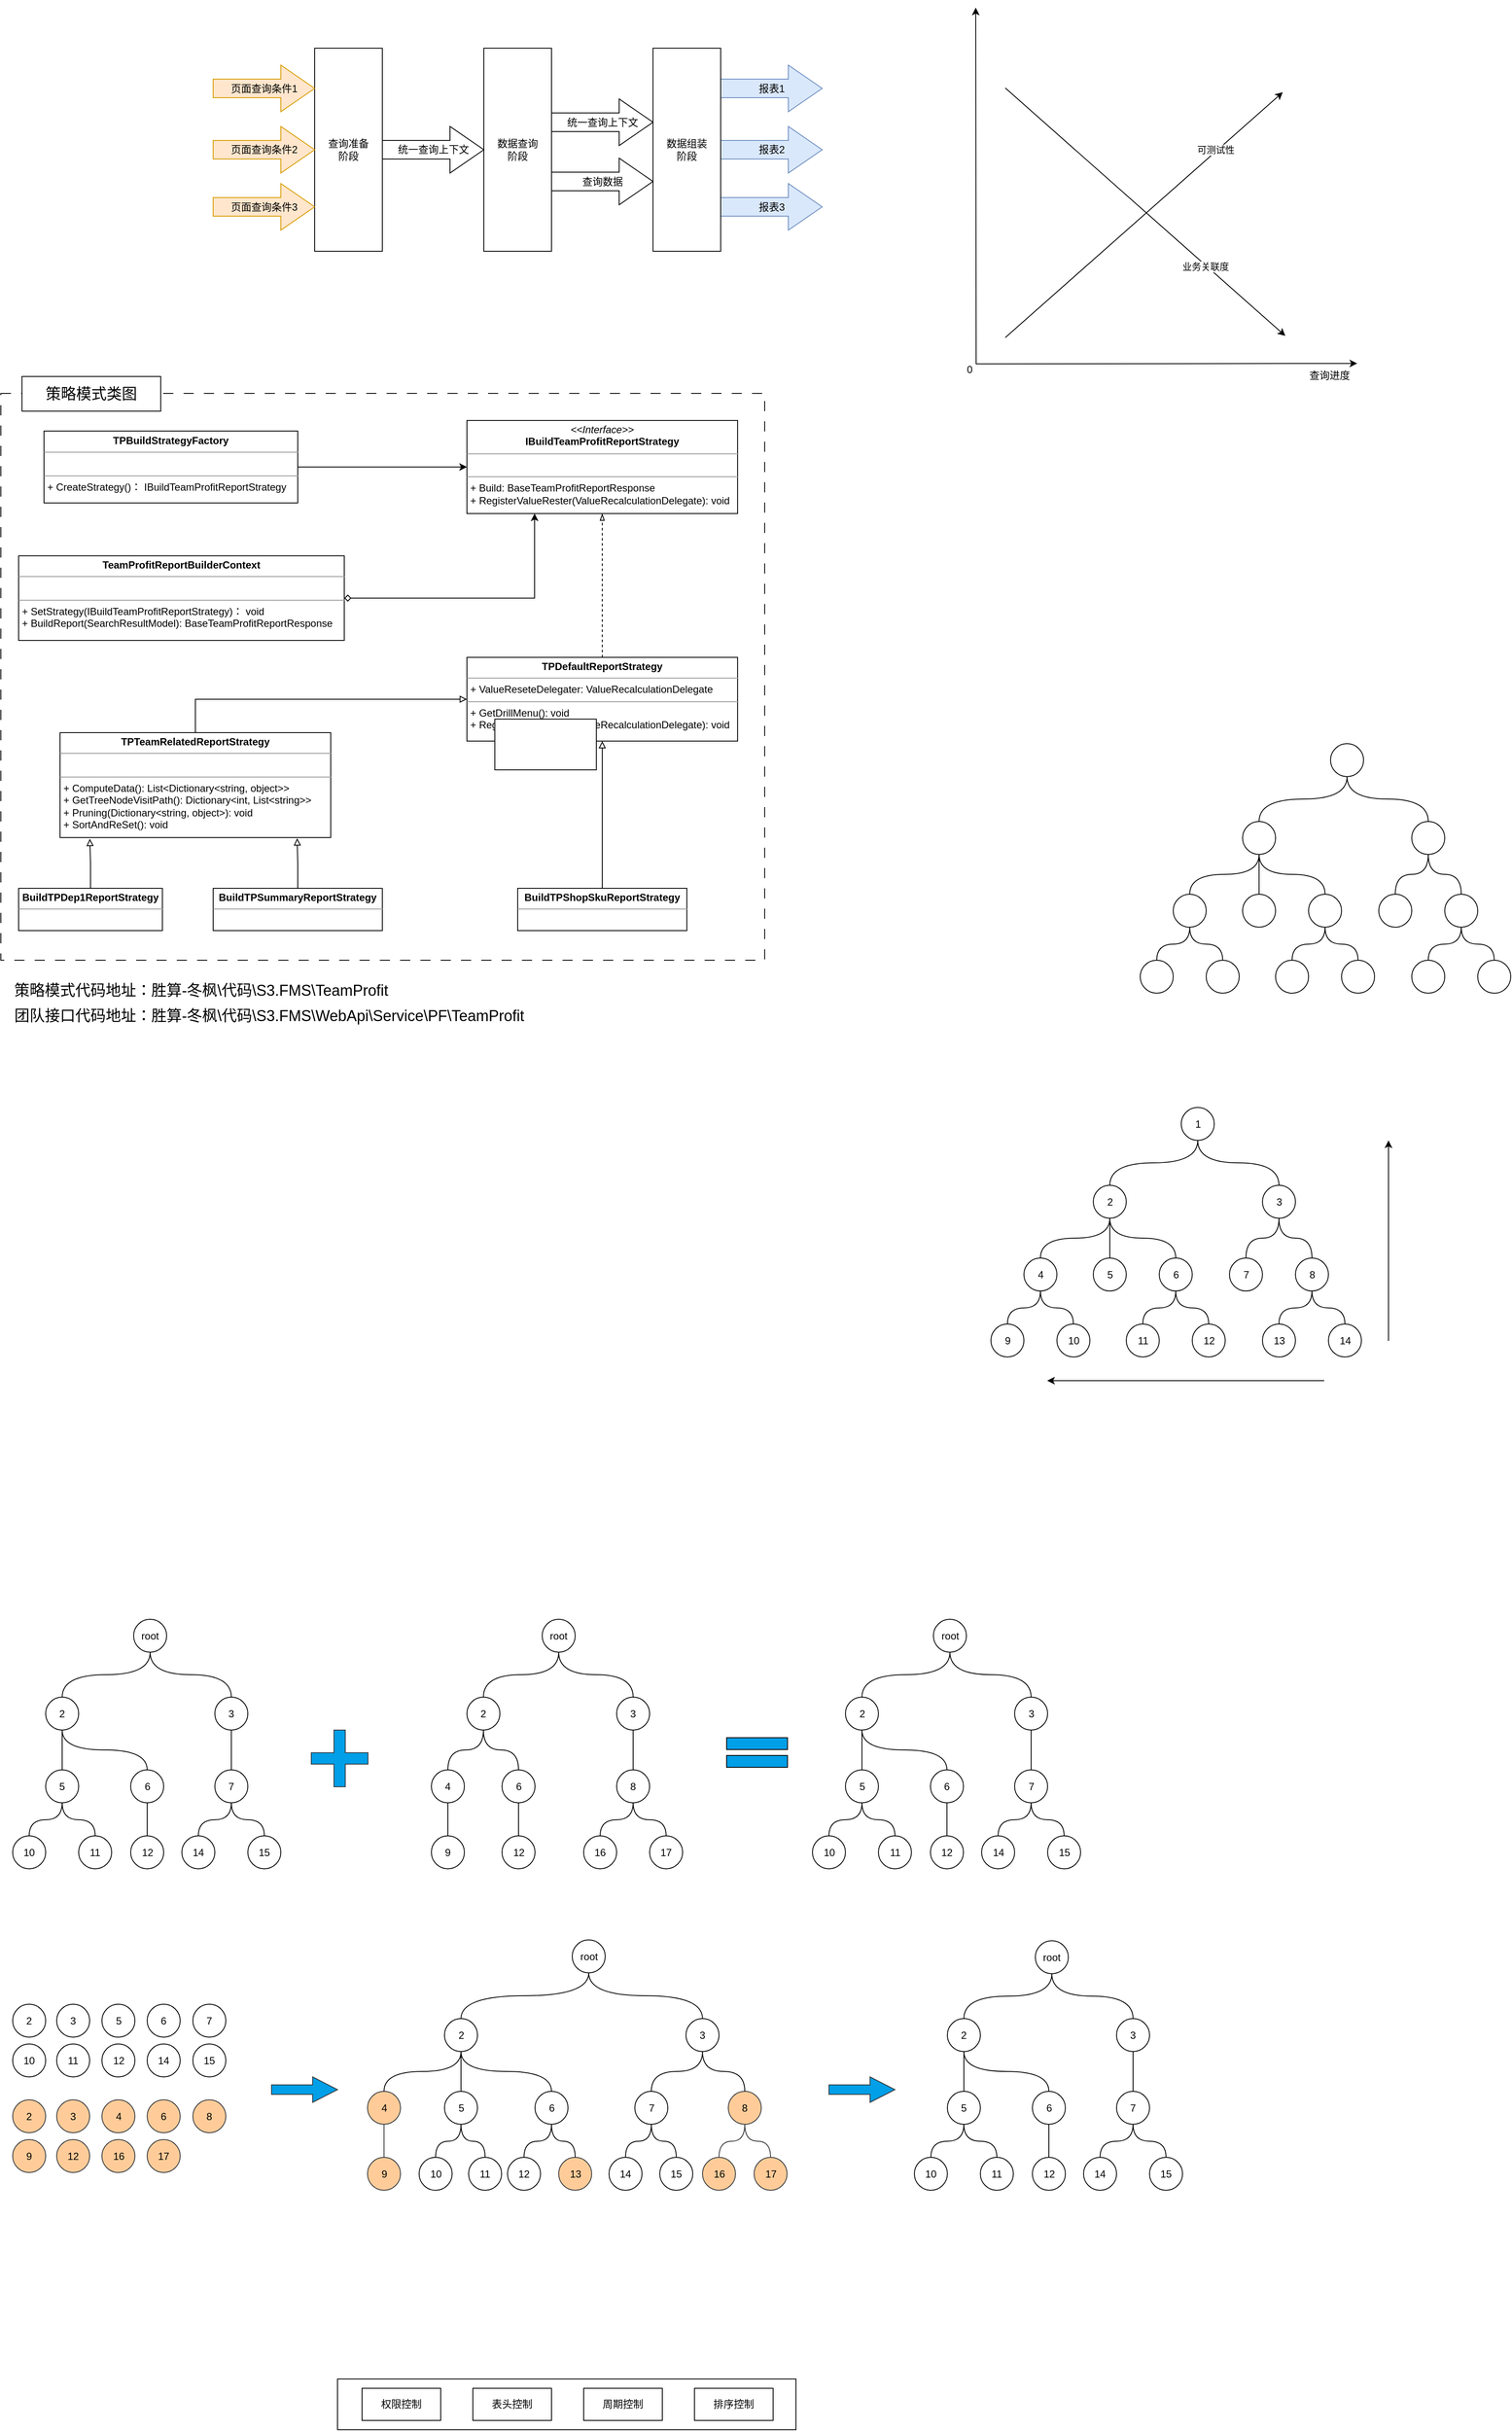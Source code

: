 <mxfile version="22.1.11" type="github">
  <diagram name="Page-1" id="nWR7mEP1w_h45t-jmfyz">
    <mxGraphModel dx="1687" dy="1114" grid="0" gridSize="10" guides="1" tooltips="1" connect="1" arrows="1" fold="1" page="1" pageScale="1" pageWidth="2000" pageHeight="2000" math="0" shadow="0">
      <root>
        <mxCell id="0" />
        <mxCell id="1" parent="0" />
        <mxCell id="Tj1MaYMXAtGNRFCH0c-N-4" value="" style="rounded=0;whiteSpace=wrap;html=1;dashed=1;dashPattern=12 12;" vertex="1" parent="1">
          <mxGeometry x="29" y="616" width="903" height="670" as="geometry" />
        </mxCell>
        <mxCell id="V9BRFHTOARW8mtwPyIA8-7" value="" style="rounded=0;whiteSpace=wrap;html=1;" parent="1" vertex="1">
          <mxGeometry x="427" y="2963" width="542" height="60" as="geometry" />
        </mxCell>
        <mxCell id="pY-eyeUETL0jjdREyAvG-35" value="" style="group" parent="1" vertex="1" connectable="0">
          <mxGeometry x="150" y="701" width="850" height="660" as="geometry" />
        </mxCell>
        <mxCell id="Tj1MaYMXAtGNRFCH0c-N-1" value="" style="group" vertex="1" connectable="0" parent="pY-eyeUETL0jjdREyAvG-35">
          <mxGeometry x="-100" y="-53" width="850" height="603" as="geometry" />
        </mxCell>
        <mxCell id="pY-eyeUETL0jjdREyAvG-10" value="&lt;p style=&quot;margin:0px;margin-top:4px;text-align:center;&quot;&gt;&lt;i&gt;&amp;lt;&amp;lt;Interface&amp;gt;&amp;gt;&lt;/i&gt;&lt;br&gt;&lt;b&gt;IBuildTeamProfitReportStrategy&lt;/b&gt;&lt;br&gt;&lt;/p&gt;&lt;hr size=&quot;1&quot;&gt;&lt;p style=&quot;margin:0px;margin-left:4px;&quot;&gt;&lt;br&gt;&lt;/p&gt;&lt;hr size=&quot;1&quot;&gt;&lt;p style=&quot;margin:0px;margin-left:4px;&quot;&gt;+ Build: BaseTeamProfitReportResponse&lt;br&gt;+ RegisterValueRester(ValueRecalculationDelegate): void&lt;/p&gt;" style="verticalAlign=top;align=left;overflow=fill;fontSize=12;fontFamily=Helvetica;html=1;whiteSpace=wrap;" parent="Tj1MaYMXAtGNRFCH0c-N-1" vertex="1">
          <mxGeometry x="530" width="320" height="110" as="geometry" />
        </mxCell>
        <mxCell id="pY-eyeUETL0jjdREyAvG-21" style="edgeStyle=orthogonalEdgeStyle;rounded=0;orthogonalLoop=1;jettySize=auto;html=1;entryX=0.5;entryY=1;entryDx=0;entryDy=0;endArrow=blockThin;endFill=0;dashed=1;" parent="Tj1MaYMXAtGNRFCH0c-N-1" source="pY-eyeUETL0jjdREyAvG-15" target="pY-eyeUETL0jjdREyAvG-10" edge="1">
          <mxGeometry relative="1" as="geometry" />
        </mxCell>
        <mxCell id="pY-eyeUETL0jjdREyAvG-15" value="&lt;p style=&quot;margin:0px;margin-top:4px;text-align:center;&quot;&gt;&lt;b&gt;TPDefaultReportStrategy&lt;/b&gt;&lt;br&gt;&lt;/p&gt;&lt;hr size=&quot;1&quot;&gt;&lt;p style=&quot;margin:0px;margin-left:4px;&quot;&gt;&lt;span style=&quot;background-color: initial;&quot;&gt;+&amp;nbsp;ValueReseteDelegater: ValueRecalculationDelegate&lt;/span&gt;&lt;br&gt;&lt;/p&gt;&lt;hr size=&quot;1&quot;&gt;&lt;p style=&quot;margin:0px;margin-left:4px;&quot;&gt;+ GetDrillMenu(): void&lt;/p&gt;&lt;p style=&quot;margin:0px;margin-left:4px;&quot;&gt;+ RegisterValueRester(ValueRecalculationDelegate): void&lt;/p&gt;&lt;p style=&quot;margin:0px;margin-left:4px;&quot;&gt;&lt;/p&gt;" style="verticalAlign=top;align=left;overflow=fill;fontSize=12;fontFamily=Helvetica;html=1;whiteSpace=wrap;" parent="Tj1MaYMXAtGNRFCH0c-N-1" vertex="1">
          <mxGeometry x="530" y="280" width="320" height="99" as="geometry" />
        </mxCell>
        <mxCell id="pY-eyeUETL0jjdREyAvG-22" style="edgeStyle=orthogonalEdgeStyle;rounded=0;orthogonalLoop=1;jettySize=auto;html=1;entryX=0;entryY=0.5;entryDx=0;entryDy=0;exitX=0.5;exitY=0;exitDx=0;exitDy=0;endArrow=block;endFill=0;" parent="Tj1MaYMXAtGNRFCH0c-N-1" source="pY-eyeUETL0jjdREyAvG-16" target="pY-eyeUETL0jjdREyAvG-15" edge="1">
          <mxGeometry relative="1" as="geometry" />
        </mxCell>
        <mxCell id="pY-eyeUETL0jjdREyAvG-16" value="&lt;p style=&quot;margin:0px;margin-top:4px;text-align:center;&quot;&gt;&lt;b&gt;TPTeamRelatedReportStrategy&lt;/b&gt;&lt;br&gt;&lt;/p&gt;&lt;hr size=&quot;1&quot;&gt;&lt;p style=&quot;margin:0px;margin-left:4px;&quot;&gt;&lt;br&gt;&lt;/p&gt;&lt;hr size=&quot;1&quot;&gt;&lt;p style=&quot;margin:0px;margin-left:4px;&quot;&gt;+ ComputeData(): List&amp;lt;Dictionary&amp;lt;string, object&amp;gt;&amp;gt;&lt;/p&gt;&lt;p style=&quot;margin:0px;margin-left:4px;&quot;&gt;+ GetTreeNodeVisitPath(): Dictionary&amp;lt;int, List&amp;lt;string&amp;gt;&amp;gt;&lt;/p&gt;&lt;p style=&quot;margin:0px;margin-left:4px;&quot;&gt;+&amp;nbsp;Pruning(Dictionary&amp;lt;string, object&amp;gt;): void&lt;/p&gt;&lt;p style=&quot;margin:0px;margin-left:4px;&quot;&gt;+&amp;nbsp;SortAndReSet(): void&lt;/p&gt;&lt;p style=&quot;margin:0px;margin-left:4px;&quot;&gt;&lt;/p&gt;" style="verticalAlign=top;align=left;overflow=fill;fontSize=12;fontFamily=Helvetica;html=1;whiteSpace=wrap;" parent="Tj1MaYMXAtGNRFCH0c-N-1" vertex="1">
          <mxGeometry x="49" y="369" width="320" height="124" as="geometry" />
        </mxCell>
        <mxCell id="pY-eyeUETL0jjdREyAvG-17" value="&lt;p style=&quot;margin:0px;margin-top:4px;text-align:center;&quot;&gt;&lt;b&gt;BuildTPDep1ReportStrategy&lt;/b&gt;&lt;br&gt;&lt;/p&gt;&lt;hr size=&quot;1&quot;&gt;&lt;div style=&quot;height:2px;&quot;&gt;&lt;/div&gt;" style="verticalAlign=top;align=left;overflow=fill;fontSize=12;fontFamily=Helvetica;html=1;whiteSpace=wrap;" parent="Tj1MaYMXAtGNRFCH0c-N-1" vertex="1">
          <mxGeometry y="553" width="170" height="50" as="geometry" />
        </mxCell>
        <mxCell id="pY-eyeUETL0jjdREyAvG-18" value="&lt;p style=&quot;margin:0px;margin-top:4px;text-align:center;&quot;&gt;&lt;b&gt;BuildTPSummaryReportStrategy&lt;/b&gt;&lt;br&gt;&lt;/p&gt;&lt;hr size=&quot;1&quot;&gt;&lt;div style=&quot;height:2px;&quot;&gt;&lt;/div&gt;" style="verticalAlign=top;align=left;overflow=fill;fontSize=12;fontFamily=Helvetica;html=1;whiteSpace=wrap;" parent="Tj1MaYMXAtGNRFCH0c-N-1" vertex="1">
          <mxGeometry x="230" y="553" width="200" height="50" as="geometry" />
        </mxCell>
        <mxCell id="pY-eyeUETL0jjdREyAvG-29" style="edgeStyle=orthogonalEdgeStyle;rounded=0;orthogonalLoop=1;jettySize=auto;html=1;entryX=0.5;entryY=1;entryDx=0;entryDy=0;endArrow=block;endFill=0;" parent="Tj1MaYMXAtGNRFCH0c-N-1" source="pY-eyeUETL0jjdREyAvG-19" target="pY-eyeUETL0jjdREyAvG-15" edge="1">
          <mxGeometry relative="1" as="geometry" />
        </mxCell>
        <mxCell id="pY-eyeUETL0jjdREyAvG-19" value="&lt;p style=&quot;margin:0px;margin-top:4px;text-align:center;&quot;&gt;&lt;b&gt;BuildTPShopSkuReportStrategy&lt;/b&gt;&lt;br&gt;&lt;/p&gt;&lt;hr size=&quot;1&quot;&gt;&lt;div style=&quot;height:2px;&quot;&gt;&lt;/div&gt;" style="verticalAlign=top;align=left;overflow=fill;fontSize=12;fontFamily=Helvetica;html=1;whiteSpace=wrap;" parent="Tj1MaYMXAtGNRFCH0c-N-1" vertex="1">
          <mxGeometry x="590" y="553" width="200" height="50" as="geometry" />
        </mxCell>
        <mxCell id="pY-eyeUETL0jjdREyAvG-25" style="edgeStyle=orthogonalEdgeStyle;rounded=0;orthogonalLoop=1;jettySize=auto;html=1;entryX=0.11;entryY=1.012;entryDx=0;entryDy=0;entryPerimeter=0;endArrow=block;endFill=0;" parent="Tj1MaYMXAtGNRFCH0c-N-1" source="pY-eyeUETL0jjdREyAvG-17" target="pY-eyeUETL0jjdREyAvG-16" edge="1">
          <mxGeometry relative="1" as="geometry" />
        </mxCell>
        <mxCell id="pY-eyeUETL0jjdREyAvG-26" style="edgeStyle=orthogonalEdgeStyle;rounded=0;orthogonalLoop=1;jettySize=auto;html=1;entryX=0.876;entryY=1.007;entryDx=0;entryDy=0;entryPerimeter=0;endArrow=block;endFill=0;" parent="Tj1MaYMXAtGNRFCH0c-N-1" source="pY-eyeUETL0jjdREyAvG-18" target="pY-eyeUETL0jjdREyAvG-16" edge="1">
          <mxGeometry relative="1" as="geometry" />
        </mxCell>
        <mxCell id="pY-eyeUETL0jjdREyAvG-31" style="edgeStyle=orthogonalEdgeStyle;rounded=0;orthogonalLoop=1;jettySize=auto;html=1;entryX=0.25;entryY=1;entryDx=0;entryDy=0;startArrow=diamond;startFill=0;exitX=1;exitY=0.5;exitDx=0;exitDy=0;" parent="Tj1MaYMXAtGNRFCH0c-N-1" source="pY-eyeUETL0jjdREyAvG-30" target="pY-eyeUETL0jjdREyAvG-10" edge="1">
          <mxGeometry relative="1" as="geometry" />
        </mxCell>
        <mxCell id="pY-eyeUETL0jjdREyAvG-30" value="&lt;p style=&quot;margin:0px;margin-top:4px;text-align:center;&quot;&gt;&lt;b&gt;TeamProfitReportBuilderContext&lt;/b&gt;&lt;br&gt;&lt;/p&gt;&lt;hr size=&quot;1&quot;&gt;&lt;p style=&quot;margin:0px;margin-left:4px;&quot;&gt;&lt;br&gt;&lt;/p&gt;&lt;hr size=&quot;1&quot;&gt;&lt;p style=&quot;margin:0px;margin-left:4px;&quot;&gt;+ SetStrategy(IBuildTeamProfitReportStrategy)： void&lt;/p&gt;&lt;p style=&quot;margin:0px;margin-left:4px;&quot;&gt;+&amp;nbsp;BuildReport(SearchResultModel):&amp;nbsp;BaseTeamProfitReportResponse&lt;/p&gt;" style="verticalAlign=top;align=left;overflow=fill;fontSize=12;fontFamily=Helvetica;html=1;whiteSpace=wrap;" parent="Tj1MaYMXAtGNRFCH0c-N-1" vertex="1">
          <mxGeometry y="160" width="385" height="100" as="geometry" />
        </mxCell>
        <mxCell id="pY-eyeUETL0jjdREyAvG-33" style="edgeStyle=orthogonalEdgeStyle;rounded=0;orthogonalLoop=1;jettySize=auto;html=1;entryX=0;entryY=0.5;entryDx=0;entryDy=0;" parent="Tj1MaYMXAtGNRFCH0c-N-1" source="pY-eyeUETL0jjdREyAvG-32" target="pY-eyeUETL0jjdREyAvG-10" edge="1">
          <mxGeometry relative="1" as="geometry" />
        </mxCell>
        <mxCell id="pY-eyeUETL0jjdREyAvG-32" value="&lt;p style=&quot;margin:0px;margin-top:4px;text-align:center;&quot;&gt;&lt;b&gt;TPBuildStrategyFactory&lt;/b&gt;&lt;br&gt;&lt;/p&gt;&lt;hr size=&quot;1&quot;&gt;&lt;p style=&quot;margin:0px;margin-left:4px;&quot;&gt;&lt;br&gt;&lt;/p&gt;&lt;hr size=&quot;1&quot;&gt;&lt;p style=&quot;margin:0px;margin-left:4px;&quot;&gt;+ CreateStrategy()： IBuildTeamProfitReportStrategy&lt;/p&gt;" style="verticalAlign=top;align=left;overflow=fill;fontSize=12;fontFamily=Helvetica;html=1;whiteSpace=wrap;" parent="Tj1MaYMXAtGNRFCH0c-N-1" vertex="1">
          <mxGeometry x="30" y="12.5" width="300" height="85" as="geometry" />
        </mxCell>
        <mxCell id="Tj1MaYMXAtGNRFCH0c-N-7" value="策略模式代码地址：胜算-冬枫\代码\S3.FMS\TeamProfit" style="text;html=1;strokeColor=none;fillColor=none;align=left;verticalAlign=middle;whiteSpace=wrap;rounded=0;fontSize=18;" vertex="1" parent="pY-eyeUETL0jjdREyAvG-35">
          <mxGeometry x="-107" y="606" width="741" height="30" as="geometry" />
        </mxCell>
        <mxCell id="pY-eyeUETL0jjdREyAvG-36" value="" style="ellipse;whiteSpace=wrap;html=1;aspect=fixed;" parent="1" vertex="1">
          <mxGeometry x="1497" y="1122" width="39" height="39" as="geometry" />
        </mxCell>
        <mxCell id="pY-eyeUETL0jjdREyAvG-40" value="" style="ellipse;whiteSpace=wrap;html=1;aspect=fixed;" parent="1" vertex="1">
          <mxGeometry x="1697" y="1122" width="39" height="39" as="geometry" />
        </mxCell>
        <mxCell id="pY-eyeUETL0jjdREyAvG-41" value="" style="ellipse;whiteSpace=wrap;html=1;aspect=fixed;" parent="1" vertex="1">
          <mxGeometry x="1658" y="1208" width="39" height="39" as="geometry" />
        </mxCell>
        <mxCell id="pY-eyeUETL0jjdREyAvG-60" style="edgeStyle=orthogonalEdgeStyle;rounded=0;orthogonalLoop=1;jettySize=auto;html=1;endArrow=none;endFill=0;curved=1;" parent="1" source="pY-eyeUETL0jjdREyAvG-40" target="pY-eyeUETL0jjdREyAvG-41" edge="1">
          <mxGeometry relative="1" as="geometry" />
        </mxCell>
        <mxCell id="pY-eyeUETL0jjdREyAvG-42" value="" style="ellipse;whiteSpace=wrap;html=1;aspect=fixed;" parent="1" vertex="1">
          <mxGeometry x="1736" y="1208" width="39" height="39" as="geometry" />
        </mxCell>
        <mxCell id="pY-eyeUETL0jjdREyAvG-61" style="edgeStyle=orthogonalEdgeStyle;rounded=0;orthogonalLoop=1;jettySize=auto;html=1;curved=1;endArrow=none;endFill=0;" parent="1" source="pY-eyeUETL0jjdREyAvG-40" target="pY-eyeUETL0jjdREyAvG-42" edge="1">
          <mxGeometry relative="1" as="geometry" />
        </mxCell>
        <mxCell id="pY-eyeUETL0jjdREyAvG-44" value="" style="ellipse;whiteSpace=wrap;html=1;aspect=fixed;" parent="1" vertex="1">
          <mxGeometry x="1497" y="1208" width="39" height="39" as="geometry" />
        </mxCell>
        <mxCell id="pY-eyeUETL0jjdREyAvG-58" style="edgeStyle=orthogonalEdgeStyle;rounded=0;orthogonalLoop=1;jettySize=auto;html=1;entryX=0.5;entryY=0;entryDx=0;entryDy=0;endArrow=none;endFill=0;" parent="1" source="pY-eyeUETL0jjdREyAvG-36" target="pY-eyeUETL0jjdREyAvG-44" edge="1">
          <mxGeometry relative="1" as="geometry" />
        </mxCell>
        <mxCell id="pY-eyeUETL0jjdREyAvG-45" value="" style="ellipse;whiteSpace=wrap;html=1;aspect=fixed;" parent="1" vertex="1">
          <mxGeometry x="1575" y="1208" width="39" height="39" as="geometry" />
        </mxCell>
        <mxCell id="pY-eyeUETL0jjdREyAvG-59" style="edgeStyle=orthogonalEdgeStyle;rounded=0;orthogonalLoop=1;jettySize=auto;html=1;exitX=0.5;exitY=1;exitDx=0;exitDy=0;endArrow=none;endFill=0;curved=1;" parent="1" source="pY-eyeUETL0jjdREyAvG-36" target="pY-eyeUETL0jjdREyAvG-45" edge="1">
          <mxGeometry relative="1" as="geometry" />
        </mxCell>
        <mxCell id="pY-eyeUETL0jjdREyAvG-46" value="" style="ellipse;whiteSpace=wrap;html=1;aspect=fixed;" parent="1" vertex="1">
          <mxGeometry x="1415" y="1208" width="39" height="39" as="geometry" />
        </mxCell>
        <mxCell id="pY-eyeUETL0jjdREyAvG-57" style="edgeStyle=orthogonalEdgeStyle;rounded=0;orthogonalLoop=1;jettySize=auto;html=1;exitX=0.5;exitY=1;exitDx=0;exitDy=0;curved=1;endArrow=none;endFill=0;" parent="1" source="pY-eyeUETL0jjdREyAvG-36" target="pY-eyeUETL0jjdREyAvG-46" edge="1">
          <mxGeometry relative="1" as="geometry" />
        </mxCell>
        <mxCell id="pY-eyeUETL0jjdREyAvG-47" value="" style="ellipse;whiteSpace=wrap;html=1;aspect=fixed;" parent="1" vertex="1">
          <mxGeometry x="1454" y="1286" width="39" height="39" as="geometry" />
        </mxCell>
        <mxCell id="pY-eyeUETL0jjdREyAvG-63" style="edgeStyle=orthogonalEdgeStyle;rounded=0;orthogonalLoop=1;jettySize=auto;html=1;entryX=0.5;entryY=0;entryDx=0;entryDy=0;endArrow=none;endFill=0;curved=1;" parent="1" source="pY-eyeUETL0jjdREyAvG-46" target="pY-eyeUETL0jjdREyAvG-47" edge="1">
          <mxGeometry relative="1" as="geometry" />
        </mxCell>
        <mxCell id="pY-eyeUETL0jjdREyAvG-48" value="" style="ellipse;whiteSpace=wrap;html=1;aspect=fixed;" parent="1" vertex="1">
          <mxGeometry x="1376" y="1286" width="39" height="39" as="geometry" />
        </mxCell>
        <mxCell id="pY-eyeUETL0jjdREyAvG-62" style="edgeStyle=orthogonalEdgeStyle;rounded=0;orthogonalLoop=1;jettySize=auto;html=1;entryX=0.5;entryY=0;entryDx=0;entryDy=0;endArrow=none;endFill=0;curved=1;" parent="1" source="pY-eyeUETL0jjdREyAvG-46" target="pY-eyeUETL0jjdREyAvG-48" edge="1">
          <mxGeometry relative="1" as="geometry" />
        </mxCell>
        <mxCell id="pY-eyeUETL0jjdREyAvG-49" value="" style="ellipse;whiteSpace=wrap;html=1;aspect=fixed;" parent="1" vertex="1">
          <mxGeometry x="1614" y="1286" width="39" height="39" as="geometry" />
        </mxCell>
        <mxCell id="pY-eyeUETL0jjdREyAvG-64" style="edgeStyle=orthogonalEdgeStyle;rounded=0;orthogonalLoop=1;jettySize=auto;html=1;entryX=0.5;entryY=0;entryDx=0;entryDy=0;exitX=0.5;exitY=1;exitDx=0;exitDy=0;endArrow=none;endFill=0;curved=1;" parent="1" source="pY-eyeUETL0jjdREyAvG-45" target="pY-eyeUETL0jjdREyAvG-49" edge="1">
          <mxGeometry relative="1" as="geometry" />
        </mxCell>
        <mxCell id="pY-eyeUETL0jjdREyAvG-50" value="" style="ellipse;whiteSpace=wrap;html=1;aspect=fixed;" parent="1" vertex="1">
          <mxGeometry x="1536" y="1286" width="39" height="39" as="geometry" />
        </mxCell>
        <mxCell id="pY-eyeUETL0jjdREyAvG-67" style="edgeStyle=orthogonalEdgeStyle;rounded=0;orthogonalLoop=1;jettySize=auto;html=1;endArrow=none;endFill=0;curved=1;" parent="1" source="pY-eyeUETL0jjdREyAvG-45" target="pY-eyeUETL0jjdREyAvG-50" edge="1">
          <mxGeometry relative="1" as="geometry" />
        </mxCell>
        <mxCell id="pY-eyeUETL0jjdREyAvG-51" value="" style="ellipse;whiteSpace=wrap;html=1;aspect=fixed;" parent="1" vertex="1">
          <mxGeometry x="1775" y="1286" width="39" height="39" as="geometry" />
        </mxCell>
        <mxCell id="pY-eyeUETL0jjdREyAvG-66" style="edgeStyle=orthogonalEdgeStyle;rounded=0;orthogonalLoop=1;jettySize=auto;html=1;entryX=0.5;entryY=0;entryDx=0;entryDy=0;endArrow=none;endFill=0;curved=1;" parent="1" source="pY-eyeUETL0jjdREyAvG-42" target="pY-eyeUETL0jjdREyAvG-51" edge="1">
          <mxGeometry relative="1" as="geometry" />
        </mxCell>
        <mxCell id="pY-eyeUETL0jjdREyAvG-52" value="" style="ellipse;whiteSpace=wrap;html=1;aspect=fixed;" parent="1" vertex="1">
          <mxGeometry x="1697" y="1286" width="39" height="39" as="geometry" />
        </mxCell>
        <mxCell id="pY-eyeUETL0jjdREyAvG-65" style="edgeStyle=orthogonalEdgeStyle;rounded=0;orthogonalLoop=1;jettySize=auto;html=1;exitX=0.5;exitY=1;exitDx=0;exitDy=0;curved=1;endArrow=none;endFill=0;" parent="1" source="pY-eyeUETL0jjdREyAvG-42" target="pY-eyeUETL0jjdREyAvG-52" edge="1">
          <mxGeometry relative="1" as="geometry">
            <mxPoint x="1754" y="1253" as="sourcePoint" />
          </mxGeometry>
        </mxCell>
        <mxCell id="pY-eyeUETL0jjdREyAvG-55" style="rounded=0;orthogonalLoop=1;jettySize=auto;html=1;entryX=0.5;entryY=0;entryDx=0;entryDy=0;exitX=0.5;exitY=1;exitDx=0;exitDy=0;edgeStyle=orthogonalEdgeStyle;curved=1;endArrow=none;endFill=0;" parent="1" source="pY-eyeUETL0jjdREyAvG-53" target="pY-eyeUETL0jjdREyAvG-36" edge="1">
          <mxGeometry relative="1" as="geometry" />
        </mxCell>
        <mxCell id="pY-eyeUETL0jjdREyAvG-56" style="edgeStyle=orthogonalEdgeStyle;rounded=0;orthogonalLoop=1;jettySize=auto;html=1;exitX=0.5;exitY=1;exitDx=0;exitDy=0;curved=1;endArrow=none;endFill=0;" parent="1" source="pY-eyeUETL0jjdREyAvG-53" target="pY-eyeUETL0jjdREyAvG-40" edge="1">
          <mxGeometry relative="1" as="geometry" />
        </mxCell>
        <mxCell id="pY-eyeUETL0jjdREyAvG-53" value="" style="ellipse;whiteSpace=wrap;html=1;aspect=fixed;" parent="1" vertex="1">
          <mxGeometry x="1601" y="1030" width="39" height="39" as="geometry" />
        </mxCell>
        <mxCell id="pY-eyeUETL0jjdREyAvG-107" value="" style="group" parent="1" vertex="1" connectable="0">
          <mxGeometry x="1199.5" y="1460" width="470" height="323" as="geometry" />
        </mxCell>
        <mxCell id="pY-eyeUETL0jjdREyAvG-71" value="2" style="ellipse;whiteSpace=wrap;html=1;aspect=fixed;" parent="pY-eyeUETL0jjdREyAvG-107" vertex="1">
          <mxGeometry x="121" y="92" width="39" height="39" as="geometry" />
        </mxCell>
        <mxCell id="pY-eyeUETL0jjdREyAvG-72" value="3" style="ellipse;whiteSpace=wrap;html=1;aspect=fixed;" parent="pY-eyeUETL0jjdREyAvG-107" vertex="1">
          <mxGeometry x="321" y="92" width="39" height="39" as="geometry" />
        </mxCell>
        <mxCell id="pY-eyeUETL0jjdREyAvG-73" value="7" style="ellipse;whiteSpace=wrap;html=1;aspect=fixed;" parent="pY-eyeUETL0jjdREyAvG-107" vertex="1">
          <mxGeometry x="282" y="178" width="39" height="39" as="geometry" />
        </mxCell>
        <mxCell id="pY-eyeUETL0jjdREyAvG-74" style="edgeStyle=orthogonalEdgeStyle;rounded=0;orthogonalLoop=1;jettySize=auto;html=1;endArrow=none;endFill=0;curved=1;" parent="pY-eyeUETL0jjdREyAvG-107" source="pY-eyeUETL0jjdREyAvG-72" target="pY-eyeUETL0jjdREyAvG-73" edge="1">
          <mxGeometry relative="1" as="geometry" />
        </mxCell>
        <mxCell id="pY-eyeUETL0jjdREyAvG-75" value="8" style="ellipse;whiteSpace=wrap;html=1;aspect=fixed;" parent="pY-eyeUETL0jjdREyAvG-107" vertex="1">
          <mxGeometry x="360" y="178" width="39" height="39" as="geometry" />
        </mxCell>
        <mxCell id="pY-eyeUETL0jjdREyAvG-76" style="edgeStyle=orthogonalEdgeStyle;rounded=0;orthogonalLoop=1;jettySize=auto;html=1;curved=1;endArrow=none;endFill=0;" parent="pY-eyeUETL0jjdREyAvG-107" source="pY-eyeUETL0jjdREyAvG-72" target="pY-eyeUETL0jjdREyAvG-75" edge="1">
          <mxGeometry relative="1" as="geometry" />
        </mxCell>
        <mxCell id="pY-eyeUETL0jjdREyAvG-77" value="5" style="ellipse;whiteSpace=wrap;html=1;aspect=fixed;" parent="pY-eyeUETL0jjdREyAvG-107" vertex="1">
          <mxGeometry x="121" y="178" width="39" height="39" as="geometry" />
        </mxCell>
        <mxCell id="pY-eyeUETL0jjdREyAvG-78" style="edgeStyle=orthogonalEdgeStyle;rounded=0;orthogonalLoop=1;jettySize=auto;html=1;entryX=0.5;entryY=0;entryDx=0;entryDy=0;endArrow=none;endFill=0;" parent="pY-eyeUETL0jjdREyAvG-107" source="pY-eyeUETL0jjdREyAvG-71" target="pY-eyeUETL0jjdREyAvG-77" edge="1">
          <mxGeometry relative="1" as="geometry" />
        </mxCell>
        <mxCell id="pY-eyeUETL0jjdREyAvG-79" value="6" style="ellipse;whiteSpace=wrap;html=1;aspect=fixed;" parent="pY-eyeUETL0jjdREyAvG-107" vertex="1">
          <mxGeometry x="199" y="178" width="39" height="39" as="geometry" />
        </mxCell>
        <mxCell id="pY-eyeUETL0jjdREyAvG-80" style="edgeStyle=orthogonalEdgeStyle;rounded=0;orthogonalLoop=1;jettySize=auto;html=1;exitX=0.5;exitY=1;exitDx=0;exitDy=0;endArrow=none;endFill=0;curved=1;" parent="pY-eyeUETL0jjdREyAvG-107" source="pY-eyeUETL0jjdREyAvG-71" target="pY-eyeUETL0jjdREyAvG-79" edge="1">
          <mxGeometry relative="1" as="geometry" />
        </mxCell>
        <mxCell id="pY-eyeUETL0jjdREyAvG-81" value="4" style="ellipse;whiteSpace=wrap;html=1;aspect=fixed;" parent="pY-eyeUETL0jjdREyAvG-107" vertex="1">
          <mxGeometry x="39" y="178" width="39" height="39" as="geometry" />
        </mxCell>
        <mxCell id="pY-eyeUETL0jjdREyAvG-82" style="edgeStyle=orthogonalEdgeStyle;rounded=0;orthogonalLoop=1;jettySize=auto;html=1;exitX=0.5;exitY=1;exitDx=0;exitDy=0;curved=1;endArrow=none;endFill=0;" parent="pY-eyeUETL0jjdREyAvG-107" source="pY-eyeUETL0jjdREyAvG-71" target="pY-eyeUETL0jjdREyAvG-81" edge="1">
          <mxGeometry relative="1" as="geometry" />
        </mxCell>
        <mxCell id="pY-eyeUETL0jjdREyAvG-83" value="10" style="ellipse;whiteSpace=wrap;html=1;aspect=fixed;" parent="pY-eyeUETL0jjdREyAvG-107" vertex="1">
          <mxGeometry x="78" y="256" width="39" height="39" as="geometry" />
        </mxCell>
        <mxCell id="pY-eyeUETL0jjdREyAvG-84" style="edgeStyle=orthogonalEdgeStyle;rounded=0;orthogonalLoop=1;jettySize=auto;html=1;entryX=0.5;entryY=0;entryDx=0;entryDy=0;endArrow=none;endFill=0;curved=1;" parent="pY-eyeUETL0jjdREyAvG-107" source="pY-eyeUETL0jjdREyAvG-81" target="pY-eyeUETL0jjdREyAvG-83" edge="1">
          <mxGeometry relative="1" as="geometry" />
        </mxCell>
        <mxCell id="pY-eyeUETL0jjdREyAvG-85" value="9" style="ellipse;whiteSpace=wrap;html=1;aspect=fixed;" parent="pY-eyeUETL0jjdREyAvG-107" vertex="1">
          <mxGeometry y="256" width="39" height="39" as="geometry" />
        </mxCell>
        <mxCell id="pY-eyeUETL0jjdREyAvG-86" style="edgeStyle=orthogonalEdgeStyle;rounded=0;orthogonalLoop=1;jettySize=auto;html=1;entryX=0.5;entryY=0;entryDx=0;entryDy=0;endArrow=none;endFill=0;curved=1;" parent="pY-eyeUETL0jjdREyAvG-107" source="pY-eyeUETL0jjdREyAvG-81" target="pY-eyeUETL0jjdREyAvG-85" edge="1">
          <mxGeometry relative="1" as="geometry" />
        </mxCell>
        <mxCell id="pY-eyeUETL0jjdREyAvG-87" value="12" style="ellipse;whiteSpace=wrap;html=1;aspect=fixed;" parent="pY-eyeUETL0jjdREyAvG-107" vertex="1">
          <mxGeometry x="238" y="256" width="39" height="39" as="geometry" />
        </mxCell>
        <mxCell id="pY-eyeUETL0jjdREyAvG-88" style="edgeStyle=orthogonalEdgeStyle;rounded=0;orthogonalLoop=1;jettySize=auto;html=1;entryX=0.5;entryY=0;entryDx=0;entryDy=0;exitX=0.5;exitY=1;exitDx=0;exitDy=0;endArrow=none;endFill=0;curved=1;" parent="pY-eyeUETL0jjdREyAvG-107" source="pY-eyeUETL0jjdREyAvG-79" target="pY-eyeUETL0jjdREyAvG-87" edge="1">
          <mxGeometry relative="1" as="geometry" />
        </mxCell>
        <mxCell id="pY-eyeUETL0jjdREyAvG-89" value="11" style="ellipse;whiteSpace=wrap;html=1;aspect=fixed;" parent="pY-eyeUETL0jjdREyAvG-107" vertex="1">
          <mxGeometry x="160" y="256" width="39" height="39" as="geometry" />
        </mxCell>
        <mxCell id="pY-eyeUETL0jjdREyAvG-90" style="edgeStyle=orthogonalEdgeStyle;rounded=0;orthogonalLoop=1;jettySize=auto;html=1;endArrow=none;endFill=0;curved=1;" parent="pY-eyeUETL0jjdREyAvG-107" source="pY-eyeUETL0jjdREyAvG-79" target="pY-eyeUETL0jjdREyAvG-89" edge="1">
          <mxGeometry relative="1" as="geometry" />
        </mxCell>
        <mxCell id="pY-eyeUETL0jjdREyAvG-91" value="14" style="ellipse;whiteSpace=wrap;html=1;aspect=fixed;" parent="pY-eyeUETL0jjdREyAvG-107" vertex="1">
          <mxGeometry x="399" y="256" width="39" height="39" as="geometry" />
        </mxCell>
        <mxCell id="pY-eyeUETL0jjdREyAvG-92" style="edgeStyle=orthogonalEdgeStyle;rounded=0;orthogonalLoop=1;jettySize=auto;html=1;entryX=0.5;entryY=0;entryDx=0;entryDy=0;endArrow=none;endFill=0;curved=1;" parent="pY-eyeUETL0jjdREyAvG-107" source="pY-eyeUETL0jjdREyAvG-75" target="pY-eyeUETL0jjdREyAvG-91" edge="1">
          <mxGeometry relative="1" as="geometry" />
        </mxCell>
        <mxCell id="pY-eyeUETL0jjdREyAvG-93" value="13" style="ellipse;whiteSpace=wrap;html=1;aspect=fixed;" parent="pY-eyeUETL0jjdREyAvG-107" vertex="1">
          <mxGeometry x="321" y="256" width="39" height="39" as="geometry" />
        </mxCell>
        <mxCell id="pY-eyeUETL0jjdREyAvG-94" style="edgeStyle=orthogonalEdgeStyle;rounded=0;orthogonalLoop=1;jettySize=auto;html=1;exitX=0.5;exitY=1;exitDx=0;exitDy=0;curved=1;endArrow=none;endFill=0;" parent="pY-eyeUETL0jjdREyAvG-107" source="pY-eyeUETL0jjdREyAvG-75" target="pY-eyeUETL0jjdREyAvG-93" edge="1">
          <mxGeometry relative="1" as="geometry">
            <mxPoint x="378" y="223" as="sourcePoint" />
          </mxGeometry>
        </mxCell>
        <mxCell id="pY-eyeUETL0jjdREyAvG-95" style="rounded=0;orthogonalLoop=1;jettySize=auto;html=1;entryX=0.5;entryY=0;entryDx=0;entryDy=0;exitX=0.5;exitY=1;exitDx=0;exitDy=0;edgeStyle=orthogonalEdgeStyle;curved=1;endArrow=none;endFill=0;" parent="pY-eyeUETL0jjdREyAvG-107" source="pY-eyeUETL0jjdREyAvG-97" target="pY-eyeUETL0jjdREyAvG-71" edge="1">
          <mxGeometry relative="1" as="geometry" />
        </mxCell>
        <mxCell id="pY-eyeUETL0jjdREyAvG-96" style="edgeStyle=orthogonalEdgeStyle;rounded=0;orthogonalLoop=1;jettySize=auto;html=1;exitX=0.5;exitY=1;exitDx=0;exitDy=0;curved=1;endArrow=none;endFill=0;" parent="pY-eyeUETL0jjdREyAvG-107" source="pY-eyeUETL0jjdREyAvG-97" target="pY-eyeUETL0jjdREyAvG-72" edge="1">
          <mxGeometry relative="1" as="geometry" />
        </mxCell>
        <mxCell id="pY-eyeUETL0jjdREyAvG-97" value="1" style="ellipse;whiteSpace=wrap;html=1;aspect=fixed;" parent="pY-eyeUETL0jjdREyAvG-107" vertex="1">
          <mxGeometry x="225" width="39" height="39" as="geometry" />
        </mxCell>
        <mxCell id="pY-eyeUETL0jjdREyAvG-99" value="" style="endArrow=classic;html=1;rounded=0;edgeStyle=orthogonalEdgeStyle;" parent="pY-eyeUETL0jjdREyAvG-107" edge="1">
          <mxGeometry relative="1" as="geometry">
            <mxPoint x="394" y="323" as="sourcePoint" />
            <mxPoint x="66.5" y="323" as="targetPoint" />
          </mxGeometry>
        </mxCell>
        <mxCell id="pY-eyeUETL0jjdREyAvG-105" value="" style="endArrow=classic;html=1;rounded=0;edgeStyle=orthogonalEdgeStyle;" parent="pY-eyeUETL0jjdREyAvG-107" edge="1">
          <mxGeometry relative="1" as="geometry">
            <mxPoint x="470" y="276" as="sourcePoint" />
            <mxPoint x="470" y="39" as="targetPoint" />
          </mxGeometry>
        </mxCell>
        <mxCell id="WaHGX-co-wVhsz-dFnBB-1" value="" style="group" parent="1" vertex="1" connectable="0">
          <mxGeometry x="280" y="208" width="720" height="240" as="geometry" />
        </mxCell>
        <mxCell id="BXYyC4Ut1wMrmTJyeqbY-2" value="数据查询&lt;br&gt;阶段" style="rounded=0;whiteSpace=wrap;html=1;" parent="WaHGX-co-wVhsz-dFnBB-1" vertex="1">
          <mxGeometry x="320" width="80" height="240" as="geometry" />
        </mxCell>
        <mxCell id="BXYyC4Ut1wMrmTJyeqbY-1" value="查询准备&lt;br&gt;阶段" style="rounded=0;whiteSpace=wrap;html=1;" parent="WaHGX-co-wVhsz-dFnBB-1" vertex="1">
          <mxGeometry x="120" width="80" height="240" as="geometry" />
        </mxCell>
        <mxCell id="BXYyC4Ut1wMrmTJyeqbY-16" value="页面查询条件2" style="html=1;shadow=0;dashed=0;align=center;verticalAlign=middle;shape=mxgraph.arrows2.arrow;dy=0.6;dx=40;notch=0;fillColor=#ffe6cc;strokeColor=#d79b00;" parent="WaHGX-co-wVhsz-dFnBB-1" vertex="1">
          <mxGeometry y="92.5" width="120" height="55" as="geometry" />
        </mxCell>
        <mxCell id="BXYyC4Ut1wMrmTJyeqbY-17" value="页面查询条件3" style="html=1;shadow=0;dashed=0;align=center;verticalAlign=middle;shape=mxgraph.arrows2.arrow;dy=0.6;dx=40;notch=0;fillColor=#ffe6cc;strokeColor=#d79b00;" parent="WaHGX-co-wVhsz-dFnBB-1" vertex="1">
          <mxGeometry y="160" width="120" height="55" as="geometry" />
        </mxCell>
        <mxCell id="BXYyC4Ut1wMrmTJyeqbY-18" value="页面查询条件1" style="html=1;shadow=0;dashed=0;align=center;verticalAlign=middle;shape=mxgraph.arrows2.arrow;dy=0.6;dx=40;notch=0;fillColor=#ffe6cc;strokeColor=#d79b00;" parent="WaHGX-co-wVhsz-dFnBB-1" vertex="1">
          <mxGeometry y="20" width="120" height="55" as="geometry" />
        </mxCell>
        <mxCell id="BXYyC4Ut1wMrmTJyeqbY-19" value="统一查询上下文" style="html=1;shadow=0;dashed=0;align=center;verticalAlign=middle;shape=mxgraph.arrows2.arrow;dy=0.6;dx=40;notch=0;" parent="WaHGX-co-wVhsz-dFnBB-1" vertex="1">
          <mxGeometry x="200" y="92.5" width="120" height="55" as="geometry" />
        </mxCell>
        <mxCell id="BXYyC4Ut1wMrmTJyeqbY-20" value="统一查询上下文" style="html=1;shadow=0;dashed=0;align=center;verticalAlign=middle;shape=mxgraph.arrows2.arrow;dy=0.6;dx=40;notch=0;" parent="WaHGX-co-wVhsz-dFnBB-1" vertex="1">
          <mxGeometry x="400" y="60" width="120" height="55" as="geometry" />
        </mxCell>
        <mxCell id="BXYyC4Ut1wMrmTJyeqbY-21" value="查询数据" style="html=1;shadow=0;dashed=0;align=center;verticalAlign=middle;shape=mxgraph.arrows2.arrow;dy=0.6;dx=40;notch=0;" parent="WaHGX-co-wVhsz-dFnBB-1" vertex="1">
          <mxGeometry x="400" y="130" width="120" height="55" as="geometry" />
        </mxCell>
        <mxCell id="BXYyC4Ut1wMrmTJyeqbY-22" value="报表2" style="html=1;shadow=0;dashed=0;align=center;verticalAlign=middle;shape=mxgraph.arrows2.arrow;dy=0.6;dx=40;notch=0;fillColor=#dae8fc;strokeColor=#6c8ebf;" parent="WaHGX-co-wVhsz-dFnBB-1" vertex="1">
          <mxGeometry x="600" y="92.5" width="120" height="55" as="geometry" />
        </mxCell>
        <mxCell id="BXYyC4Ut1wMrmTJyeqbY-23" value="报表1" style="html=1;shadow=0;dashed=0;align=center;verticalAlign=middle;shape=mxgraph.arrows2.arrow;dy=0.6;dx=40;notch=0;fillColor=#dae8fc;strokeColor=#6c8ebf;" parent="WaHGX-co-wVhsz-dFnBB-1" vertex="1">
          <mxGeometry x="600" y="20" width="120" height="55" as="geometry" />
        </mxCell>
        <mxCell id="BXYyC4Ut1wMrmTJyeqbY-24" value="报表3" style="html=1;shadow=0;dashed=0;align=center;verticalAlign=middle;shape=mxgraph.arrows2.arrow;dy=0.6;dx=40;notch=0;fillColor=#dae8fc;strokeColor=#6c8ebf;" parent="WaHGX-co-wVhsz-dFnBB-1" vertex="1">
          <mxGeometry x="600" y="160" width="120" height="55" as="geometry" />
        </mxCell>
        <mxCell id="BXYyC4Ut1wMrmTJyeqbY-3" value="数据组装&lt;br&gt;阶段" style="rounded=0;whiteSpace=wrap;html=1;" parent="WaHGX-co-wVhsz-dFnBB-1" vertex="1">
          <mxGeometry x="520" width="80" height="240" as="geometry" />
        </mxCell>
        <mxCell id="WaHGX-co-wVhsz-dFnBB-2" value="" style="group" parent="1" vertex="1" connectable="0">
          <mxGeometry x="1158.5" y="160" width="474" height="445" as="geometry" />
        </mxCell>
        <mxCell id="BXYyC4Ut1wMrmTJyeqbY-10" value="" style="endArrow=classic;startArrow=classic;html=1;rounded=0;edgeStyle=orthogonalEdgeStyle;" parent="WaHGX-co-wVhsz-dFnBB-2" edge="1">
          <mxGeometry width="50" height="50" relative="1" as="geometry">
            <mxPoint x="474" y="420.571" as="sourcePoint" />
            <mxPoint x="23.006" as="targetPoint" />
          </mxGeometry>
        </mxCell>
        <mxCell id="BXYyC4Ut1wMrmTJyeqbY-11" value="查询进度" style="text;html=1;strokeColor=none;fillColor=none;align=center;verticalAlign=middle;whiteSpace=wrap;rounded=0;" parent="WaHGX-co-wVhsz-dFnBB-2" vertex="1">
          <mxGeometry x="411" y="425" width="60" height="20" as="geometry" />
        </mxCell>
        <mxCell id="BXYyC4Ut1wMrmTJyeqbY-30" value="0" style="text;html=1;align=center;verticalAlign=middle;resizable=0;points=[];autosize=1;strokeColor=none;fillColor=none;" parent="WaHGX-co-wVhsz-dFnBB-2" vertex="1">
          <mxGeometry y="412.997" width="30" height="30" as="geometry" />
        </mxCell>
        <mxCell id="pY-eyeUETL0jjdREyAvG-1" value="" style="endArrow=classic;html=1;rounded=0;" parent="WaHGX-co-wVhsz-dFnBB-2" edge="1">
          <mxGeometry width="50" height="50" relative="1" as="geometry">
            <mxPoint x="58" y="390" as="sourcePoint" />
            <mxPoint x="386" y="100" as="targetPoint" />
          </mxGeometry>
        </mxCell>
        <mxCell id="pY-eyeUETL0jjdREyAvG-3" value="可测试性" style="edgeLabel;html=1;align=center;verticalAlign=middle;resizable=0;points=[];" parent="pY-eyeUETL0jjdREyAvG-1" vertex="1" connectable="0">
          <mxGeometry x="0.689" y="-1" relative="1" as="geometry">
            <mxPoint x="-29" y="22" as="offset" />
          </mxGeometry>
        </mxCell>
        <mxCell id="pY-eyeUETL0jjdREyAvG-2" value="" style="endArrow=classic;html=1;rounded=0;" parent="WaHGX-co-wVhsz-dFnBB-2" edge="1">
          <mxGeometry width="50" height="50" relative="1" as="geometry">
            <mxPoint x="58" y="95" as="sourcePoint" />
            <mxPoint x="389" y="388" as="targetPoint" />
          </mxGeometry>
        </mxCell>
        <mxCell id="pY-eyeUETL0jjdREyAvG-4" value="业务关联度" style="edgeLabel;html=1;align=center;verticalAlign=middle;resizable=0;points=[];" parent="pY-eyeUETL0jjdREyAvG-2" vertex="1" connectable="0">
          <mxGeometry x="0.62" relative="1" as="geometry">
            <mxPoint x="-32" y="-27" as="offset" />
          </mxGeometry>
        </mxCell>
        <mxCell id="WaHGX-co-wVhsz-dFnBB-3" value="2" style="ellipse;whiteSpace=wrap;html=1;aspect=fixed;" parent="1" vertex="1">
          <mxGeometry x="82" y="2157" width="39" height="39" as="geometry" />
        </mxCell>
        <mxCell id="WaHGX-co-wVhsz-dFnBB-4" value="3" style="ellipse;whiteSpace=wrap;html=1;aspect=fixed;" parent="1" vertex="1">
          <mxGeometry x="282" y="2157" width="39" height="39" as="geometry" />
        </mxCell>
        <mxCell id="WaHGX-co-wVhsz-dFnBB-5" value="7" style="ellipse;whiteSpace=wrap;html=1;aspect=fixed;" parent="1" vertex="1">
          <mxGeometry x="282" y="2243" width="39" height="39" as="geometry" />
        </mxCell>
        <mxCell id="WaHGX-co-wVhsz-dFnBB-6" style="edgeStyle=orthogonalEdgeStyle;rounded=0;orthogonalLoop=1;jettySize=auto;html=1;endArrow=none;endFill=0;curved=1;" parent="1" source="WaHGX-co-wVhsz-dFnBB-4" target="WaHGX-co-wVhsz-dFnBB-5" edge="1">
          <mxGeometry relative="1" as="geometry" />
        </mxCell>
        <mxCell id="WaHGX-co-wVhsz-dFnBB-9" value="5" style="ellipse;whiteSpace=wrap;html=1;aspect=fixed;" parent="1" vertex="1">
          <mxGeometry x="82" y="2243" width="39" height="39" as="geometry" />
        </mxCell>
        <mxCell id="WaHGX-co-wVhsz-dFnBB-10" style="edgeStyle=orthogonalEdgeStyle;rounded=0;orthogonalLoop=1;jettySize=auto;html=1;entryX=0.5;entryY=0;entryDx=0;entryDy=0;endArrow=none;endFill=0;" parent="1" source="WaHGX-co-wVhsz-dFnBB-3" target="WaHGX-co-wVhsz-dFnBB-9" edge="1">
          <mxGeometry relative="1" as="geometry" />
        </mxCell>
        <mxCell id="WaHGX-co-wVhsz-dFnBB-11" value="6" style="ellipse;whiteSpace=wrap;html=1;aspect=fixed;" parent="1" vertex="1">
          <mxGeometry x="182.5" y="2243" width="39" height="39" as="geometry" />
        </mxCell>
        <mxCell id="WaHGX-co-wVhsz-dFnBB-12" style="edgeStyle=orthogonalEdgeStyle;rounded=0;orthogonalLoop=1;jettySize=auto;html=1;exitX=0.5;exitY=1;exitDx=0;exitDy=0;endArrow=none;endFill=0;curved=1;" parent="1" source="WaHGX-co-wVhsz-dFnBB-3" target="WaHGX-co-wVhsz-dFnBB-11" edge="1">
          <mxGeometry relative="1" as="geometry" />
        </mxCell>
        <mxCell id="WaHGX-co-wVhsz-dFnBB-15" value="11" style="ellipse;whiteSpace=wrap;html=1;aspect=fixed;" parent="1" vertex="1">
          <mxGeometry x="121" y="2321" width="39" height="39" as="geometry" />
        </mxCell>
        <mxCell id="WaHGX-co-wVhsz-dFnBB-16" style="edgeStyle=orthogonalEdgeStyle;rounded=0;orthogonalLoop=1;jettySize=auto;html=1;entryX=0.5;entryY=0;entryDx=0;entryDy=0;endArrow=none;endFill=0;curved=1;" parent="1" source="WaHGX-co-wVhsz-dFnBB-9" target="WaHGX-co-wVhsz-dFnBB-15" edge="1">
          <mxGeometry relative="1" as="geometry">
            <mxPoint x="101.5" y="2282" as="sourcePoint" />
          </mxGeometry>
        </mxCell>
        <mxCell id="WaHGX-co-wVhsz-dFnBB-17" value="10" style="ellipse;whiteSpace=wrap;html=1;aspect=fixed;" parent="1" vertex="1">
          <mxGeometry x="43" y="2321" width="39" height="39" as="geometry" />
        </mxCell>
        <mxCell id="WaHGX-co-wVhsz-dFnBB-18" style="edgeStyle=orthogonalEdgeStyle;rounded=0;orthogonalLoop=1;jettySize=auto;html=1;entryX=0.5;entryY=0;entryDx=0;entryDy=0;endArrow=none;endFill=0;curved=1;" parent="1" source="WaHGX-co-wVhsz-dFnBB-9" target="WaHGX-co-wVhsz-dFnBB-17" edge="1">
          <mxGeometry relative="1" as="geometry">
            <mxPoint x="102" y="2283" as="sourcePoint" />
          </mxGeometry>
        </mxCell>
        <mxCell id="WaHGX-co-wVhsz-dFnBB-23" value="15" style="ellipse;whiteSpace=wrap;html=1;aspect=fixed;" parent="1" vertex="1">
          <mxGeometry x="321" y="2321" width="39" height="39" as="geometry" />
        </mxCell>
        <mxCell id="WaHGX-co-wVhsz-dFnBB-24" style="edgeStyle=orthogonalEdgeStyle;rounded=0;orthogonalLoop=1;jettySize=auto;html=1;entryX=0.5;entryY=0;entryDx=0;entryDy=0;endArrow=none;endFill=0;curved=1;" parent="1" source="WaHGX-co-wVhsz-dFnBB-5" target="WaHGX-co-wVhsz-dFnBB-23" edge="1">
          <mxGeometry relative="1" as="geometry">
            <mxPoint x="301.5" y="2282" as="sourcePoint" />
          </mxGeometry>
        </mxCell>
        <mxCell id="WaHGX-co-wVhsz-dFnBB-25" value="14" style="ellipse;whiteSpace=wrap;html=1;aspect=fixed;" parent="1" vertex="1">
          <mxGeometry x="243" y="2321" width="39" height="39" as="geometry" />
        </mxCell>
        <mxCell id="WaHGX-co-wVhsz-dFnBB-26" style="edgeStyle=orthogonalEdgeStyle;rounded=0;orthogonalLoop=1;jettySize=auto;html=1;curved=1;endArrow=none;endFill=0;" parent="1" source="WaHGX-co-wVhsz-dFnBB-5" target="WaHGX-co-wVhsz-dFnBB-25" edge="1">
          <mxGeometry relative="1" as="geometry">
            <mxPoint x="301.5" y="2282" as="sourcePoint" />
          </mxGeometry>
        </mxCell>
        <mxCell id="WaHGX-co-wVhsz-dFnBB-27" style="rounded=0;orthogonalLoop=1;jettySize=auto;html=1;entryX=0.5;entryY=0;entryDx=0;entryDy=0;exitX=0.5;exitY=1;exitDx=0;exitDy=0;edgeStyle=orthogonalEdgeStyle;curved=1;endArrow=none;endFill=0;" parent="1" source="WaHGX-co-wVhsz-dFnBB-29" target="WaHGX-co-wVhsz-dFnBB-3" edge="1">
          <mxGeometry relative="1" as="geometry" />
        </mxCell>
        <mxCell id="WaHGX-co-wVhsz-dFnBB-28" style="edgeStyle=orthogonalEdgeStyle;rounded=0;orthogonalLoop=1;jettySize=auto;html=1;exitX=0.5;exitY=1;exitDx=0;exitDy=0;curved=1;endArrow=none;endFill=0;" parent="1" source="WaHGX-co-wVhsz-dFnBB-29" target="WaHGX-co-wVhsz-dFnBB-4" edge="1">
          <mxGeometry relative="1" as="geometry" />
        </mxCell>
        <mxCell id="WaHGX-co-wVhsz-dFnBB-29" value="root" style="ellipse;whiteSpace=wrap;html=1;aspect=fixed;" parent="1" vertex="1">
          <mxGeometry x="186" y="2065" width="39" height="39" as="geometry" />
        </mxCell>
        <mxCell id="WaHGX-co-wVhsz-dFnBB-30" value="2" style="ellipse;whiteSpace=wrap;html=1;aspect=fixed;" parent="1" vertex="1">
          <mxGeometry x="580" y="2157" width="39" height="39" as="geometry" />
        </mxCell>
        <mxCell id="WaHGX-co-wVhsz-dFnBB-31" value="3" style="ellipse;whiteSpace=wrap;html=1;aspect=fixed;" parent="1" vertex="1">
          <mxGeometry x="757" y="2157" width="39" height="39" as="geometry" />
        </mxCell>
        <mxCell id="WaHGX-co-wVhsz-dFnBB-34" value="8" style="ellipse;whiteSpace=wrap;html=1;aspect=fixed;" parent="1" vertex="1">
          <mxGeometry x="757" y="2243" width="39" height="39" as="geometry" />
        </mxCell>
        <mxCell id="WaHGX-co-wVhsz-dFnBB-35" style="edgeStyle=orthogonalEdgeStyle;rounded=0;orthogonalLoop=1;jettySize=auto;html=1;curved=1;endArrow=none;endFill=0;" parent="1" source="WaHGX-co-wVhsz-dFnBB-31" target="WaHGX-co-wVhsz-dFnBB-34" edge="1">
          <mxGeometry relative="1" as="geometry" />
        </mxCell>
        <mxCell id="WaHGX-co-wVhsz-dFnBB-38" value="6" style="ellipse;whiteSpace=wrap;html=1;aspect=fixed;" parent="1" vertex="1">
          <mxGeometry x="621.5" y="2243" width="39" height="39" as="geometry" />
        </mxCell>
        <mxCell id="WaHGX-co-wVhsz-dFnBB-39" style="edgeStyle=orthogonalEdgeStyle;rounded=0;orthogonalLoop=1;jettySize=auto;html=1;exitX=0.5;exitY=1;exitDx=0;exitDy=0;endArrow=none;endFill=0;curved=1;" parent="1" source="WaHGX-co-wVhsz-dFnBB-30" target="WaHGX-co-wVhsz-dFnBB-38" edge="1">
          <mxGeometry relative="1" as="geometry" />
        </mxCell>
        <mxCell id="WaHGX-co-wVhsz-dFnBB-40" value="4" style="ellipse;whiteSpace=wrap;html=1;aspect=fixed;" parent="1" vertex="1">
          <mxGeometry x="538" y="2243" width="39" height="39" as="geometry" />
        </mxCell>
        <mxCell id="WaHGX-co-wVhsz-dFnBB-41" style="edgeStyle=orthogonalEdgeStyle;rounded=0;orthogonalLoop=1;jettySize=auto;html=1;exitX=0.5;exitY=1;exitDx=0;exitDy=0;curved=1;endArrow=none;endFill=0;" parent="1" source="WaHGX-co-wVhsz-dFnBB-30" target="WaHGX-co-wVhsz-dFnBB-40" edge="1">
          <mxGeometry relative="1" as="geometry" />
        </mxCell>
        <mxCell id="WaHGX-co-wVhsz-dFnBB-42" value="9" style="ellipse;whiteSpace=wrap;html=1;aspect=fixed;" parent="1" vertex="1">
          <mxGeometry x="538" y="2321" width="39" height="39" as="geometry" />
        </mxCell>
        <mxCell id="WaHGX-co-wVhsz-dFnBB-43" style="edgeStyle=orthogonalEdgeStyle;rounded=0;orthogonalLoop=1;jettySize=auto;html=1;entryX=0.5;entryY=0;entryDx=0;entryDy=0;endArrow=none;endFill=0;curved=1;" parent="1" source="WaHGX-co-wVhsz-dFnBB-40" target="WaHGX-co-wVhsz-dFnBB-42" edge="1">
          <mxGeometry relative="1" as="geometry" />
        </mxCell>
        <mxCell id="WaHGX-co-wVhsz-dFnBB-46" value="12" style="ellipse;whiteSpace=wrap;html=1;aspect=fixed;" parent="1" vertex="1">
          <mxGeometry x="621.5" y="2321" width="39" height="39" as="geometry" />
        </mxCell>
        <mxCell id="WaHGX-co-wVhsz-dFnBB-47" style="edgeStyle=orthogonalEdgeStyle;rounded=0;orthogonalLoop=1;jettySize=auto;html=1;entryX=0.5;entryY=0;entryDx=0;entryDy=0;exitX=0.5;exitY=1;exitDx=0;exitDy=0;endArrow=none;endFill=0;curved=1;" parent="1" source="WaHGX-co-wVhsz-dFnBB-38" target="WaHGX-co-wVhsz-dFnBB-46" edge="1">
          <mxGeometry relative="1" as="geometry" />
        </mxCell>
        <mxCell id="WaHGX-co-wVhsz-dFnBB-50" value="17" style="ellipse;whiteSpace=wrap;html=1;aspect=fixed;" parent="1" vertex="1">
          <mxGeometry x="796" y="2321" width="39" height="39" as="geometry" />
        </mxCell>
        <mxCell id="WaHGX-co-wVhsz-dFnBB-51" style="edgeStyle=orthogonalEdgeStyle;rounded=0;orthogonalLoop=1;jettySize=auto;html=1;entryX=0.5;entryY=0;entryDx=0;entryDy=0;endArrow=none;endFill=0;curved=1;" parent="1" source="WaHGX-co-wVhsz-dFnBB-34" target="WaHGX-co-wVhsz-dFnBB-50" edge="1">
          <mxGeometry relative="1" as="geometry" />
        </mxCell>
        <mxCell id="WaHGX-co-wVhsz-dFnBB-52" value="16" style="ellipse;whiteSpace=wrap;html=1;aspect=fixed;" parent="1" vertex="1">
          <mxGeometry x="718" y="2321" width="39" height="39" as="geometry" />
        </mxCell>
        <mxCell id="WaHGX-co-wVhsz-dFnBB-53" style="edgeStyle=orthogonalEdgeStyle;rounded=0;orthogonalLoop=1;jettySize=auto;html=1;exitX=0.5;exitY=1;exitDx=0;exitDy=0;curved=1;endArrow=none;endFill=0;" parent="1" source="WaHGX-co-wVhsz-dFnBB-34" target="WaHGX-co-wVhsz-dFnBB-52" edge="1">
          <mxGeometry relative="1" as="geometry">
            <mxPoint x="775" y="2288" as="sourcePoint" />
          </mxGeometry>
        </mxCell>
        <mxCell id="WaHGX-co-wVhsz-dFnBB-54" style="rounded=0;orthogonalLoop=1;jettySize=auto;html=1;entryX=0.5;entryY=0;entryDx=0;entryDy=0;exitX=0.5;exitY=1;exitDx=0;exitDy=0;edgeStyle=orthogonalEdgeStyle;curved=1;endArrow=none;endFill=0;" parent="1" source="WaHGX-co-wVhsz-dFnBB-56" target="WaHGX-co-wVhsz-dFnBB-30" edge="1">
          <mxGeometry relative="1" as="geometry" />
        </mxCell>
        <mxCell id="WaHGX-co-wVhsz-dFnBB-55" style="edgeStyle=orthogonalEdgeStyle;rounded=0;orthogonalLoop=1;jettySize=auto;html=1;exitX=0.5;exitY=1;exitDx=0;exitDy=0;curved=1;endArrow=none;endFill=0;" parent="1" source="WaHGX-co-wVhsz-dFnBB-56" target="WaHGX-co-wVhsz-dFnBB-31" edge="1">
          <mxGeometry relative="1" as="geometry" />
        </mxCell>
        <mxCell id="WaHGX-co-wVhsz-dFnBB-56" value="root" style="ellipse;whiteSpace=wrap;html=1;aspect=fixed;" parent="1" vertex="1">
          <mxGeometry x="669" y="2065" width="39" height="39" as="geometry" />
        </mxCell>
        <mxCell id="WaHGX-co-wVhsz-dFnBB-104" value="2" style="ellipse;whiteSpace=wrap;html=1;aspect=fixed;" parent="1" vertex="1">
          <mxGeometry x="553.5" y="2537" width="39" height="39" as="geometry" />
        </mxCell>
        <mxCell id="WaHGX-co-wVhsz-dFnBB-105" value="3" style="ellipse;whiteSpace=wrap;html=1;aspect=fixed;" parent="1" vertex="1">
          <mxGeometry x="839" y="2537" width="39" height="39" as="geometry" />
        </mxCell>
        <mxCell id="WaHGX-co-wVhsz-dFnBB-106" value="7" style="ellipse;whiteSpace=wrap;html=1;aspect=fixed;" parent="1" vertex="1">
          <mxGeometry x="778.5" y="2623" width="39" height="39" as="geometry" />
        </mxCell>
        <mxCell id="WaHGX-co-wVhsz-dFnBB-107" style="edgeStyle=orthogonalEdgeStyle;rounded=0;orthogonalLoop=1;jettySize=auto;html=1;endArrow=none;endFill=0;curved=1;exitX=0.5;exitY=1;exitDx=0;exitDy=0;" parent="1" source="WaHGX-co-wVhsz-dFnBB-105" target="WaHGX-co-wVhsz-dFnBB-106" edge="1">
          <mxGeometry relative="1" as="geometry" />
        </mxCell>
        <mxCell id="WaHGX-co-wVhsz-dFnBB-108" value="8" style="ellipse;whiteSpace=wrap;html=1;aspect=fixed;fillColor=#ffcc99;strokeColor=#36393d;" parent="1" vertex="1">
          <mxGeometry x="889" y="2623" width="39" height="39" as="geometry" />
        </mxCell>
        <mxCell id="WaHGX-co-wVhsz-dFnBB-109" style="edgeStyle=orthogonalEdgeStyle;rounded=0;orthogonalLoop=1;jettySize=auto;html=1;curved=1;endArrow=none;endFill=0;exitX=0.5;exitY=1;exitDx=0;exitDy=0;" parent="1" source="WaHGX-co-wVhsz-dFnBB-105" target="WaHGX-co-wVhsz-dFnBB-108" edge="1">
          <mxGeometry relative="1" as="geometry" />
        </mxCell>
        <mxCell id="WaHGX-co-wVhsz-dFnBB-110" value="5" style="ellipse;whiteSpace=wrap;html=1;aspect=fixed;" parent="1" vertex="1">
          <mxGeometry x="553.5" y="2623" width="39" height="39" as="geometry" />
        </mxCell>
        <mxCell id="WaHGX-co-wVhsz-dFnBB-111" style="edgeStyle=orthogonalEdgeStyle;rounded=0;orthogonalLoop=1;jettySize=auto;html=1;entryX=0.5;entryY=0;entryDx=0;entryDy=0;endArrow=none;endFill=0;curved=1;" parent="1" source="WaHGX-co-wVhsz-dFnBB-104" target="WaHGX-co-wVhsz-dFnBB-110" edge="1">
          <mxGeometry relative="1" as="geometry" />
        </mxCell>
        <mxCell id="WaHGX-co-wVhsz-dFnBB-112" value="6" style="ellipse;whiteSpace=wrap;html=1;aspect=fixed;" parent="1" vertex="1">
          <mxGeometry x="660.5" y="2623" width="39" height="39" as="geometry" />
        </mxCell>
        <mxCell id="WaHGX-co-wVhsz-dFnBB-113" style="edgeStyle=orthogonalEdgeStyle;rounded=0;orthogonalLoop=1;jettySize=auto;html=1;exitX=0.5;exitY=1;exitDx=0;exitDy=0;endArrow=none;endFill=0;curved=1;" parent="1" source="WaHGX-co-wVhsz-dFnBB-104" target="WaHGX-co-wVhsz-dFnBB-112" edge="1">
          <mxGeometry relative="1" as="geometry" />
        </mxCell>
        <mxCell id="WaHGX-co-wVhsz-dFnBB-114" value="4" style="ellipse;whiteSpace=wrap;html=1;aspect=fixed;fillColor=#ffcc99;strokeColor=#36393d;" parent="1" vertex="1">
          <mxGeometry x="462.5" y="2623" width="39" height="39" as="geometry" />
        </mxCell>
        <mxCell id="WaHGX-co-wVhsz-dFnBB-115" style="edgeStyle=orthogonalEdgeStyle;rounded=0;orthogonalLoop=1;jettySize=auto;html=1;exitX=0.5;exitY=1;exitDx=0;exitDy=0;curved=1;endArrow=none;endFill=0;" parent="1" source="WaHGX-co-wVhsz-dFnBB-104" target="WaHGX-co-wVhsz-dFnBB-114" edge="1">
          <mxGeometry relative="1" as="geometry" />
        </mxCell>
        <mxCell id="WaHGX-co-wVhsz-dFnBB-116" value="11" style="ellipse;whiteSpace=wrap;html=1;aspect=fixed;" parent="1" vertex="1">
          <mxGeometry x="582" y="2701" width="39" height="39" as="geometry" />
        </mxCell>
        <mxCell id="WaHGX-co-wVhsz-dFnBB-117" style="edgeStyle=orthogonalEdgeStyle;rounded=0;orthogonalLoop=1;jettySize=auto;html=1;entryX=0.5;entryY=0;entryDx=0;entryDy=0;endArrow=none;endFill=0;curved=1;" parent="1" source="WaHGX-co-wVhsz-dFnBB-110" target="WaHGX-co-wVhsz-dFnBB-116" edge="1">
          <mxGeometry relative="1" as="geometry" />
        </mxCell>
        <mxCell id="WaHGX-co-wVhsz-dFnBB-118" value="10" style="ellipse;whiteSpace=wrap;html=1;aspect=fixed;" parent="1" vertex="1">
          <mxGeometry x="523.5" y="2701" width="39" height="39" as="geometry" />
        </mxCell>
        <mxCell id="WaHGX-co-wVhsz-dFnBB-119" style="edgeStyle=orthogonalEdgeStyle;rounded=0;orthogonalLoop=1;jettySize=auto;html=1;entryX=0.5;entryY=0;entryDx=0;entryDy=0;endArrow=none;endFill=0;curved=1;exitX=0.5;exitY=1;exitDx=0;exitDy=0;" parent="1" source="WaHGX-co-wVhsz-dFnBB-110" target="WaHGX-co-wVhsz-dFnBB-118" edge="1">
          <mxGeometry relative="1" as="geometry" />
        </mxCell>
        <mxCell id="WaHGX-co-wVhsz-dFnBB-120" value="13" style="ellipse;whiteSpace=wrap;html=1;aspect=fixed;fillColor=#ffcc99;strokeColor=#36393d;" parent="1" vertex="1">
          <mxGeometry x="688.5" y="2701" width="39" height="39" as="geometry" />
        </mxCell>
        <mxCell id="WaHGX-co-wVhsz-dFnBB-121" style="edgeStyle=orthogonalEdgeStyle;rounded=0;orthogonalLoop=1;jettySize=auto;html=1;entryX=0.5;entryY=0;entryDx=0;entryDy=0;exitX=0.5;exitY=1;exitDx=0;exitDy=0;endArrow=none;endFill=0;curved=1;" parent="1" source="WaHGX-co-wVhsz-dFnBB-112" target="WaHGX-co-wVhsz-dFnBB-120" edge="1">
          <mxGeometry relative="1" as="geometry" />
        </mxCell>
        <mxCell id="WaHGX-co-wVhsz-dFnBB-122" value="12" style="ellipse;whiteSpace=wrap;html=1;aspect=fixed;" parent="1" vertex="1">
          <mxGeometry x="628" y="2701" width="39" height="39" as="geometry" />
        </mxCell>
        <mxCell id="WaHGX-co-wVhsz-dFnBB-123" style="edgeStyle=orthogonalEdgeStyle;rounded=0;orthogonalLoop=1;jettySize=auto;html=1;endArrow=none;endFill=0;curved=1;" parent="1" source="WaHGX-co-wVhsz-dFnBB-112" target="WaHGX-co-wVhsz-dFnBB-122" edge="1">
          <mxGeometry relative="1" as="geometry" />
        </mxCell>
        <mxCell id="WaHGX-co-wVhsz-dFnBB-124" value="15" style="ellipse;whiteSpace=wrap;html=1;aspect=fixed;" parent="1" vertex="1">
          <mxGeometry x="808" y="2701" width="39" height="39" as="geometry" />
        </mxCell>
        <mxCell id="WaHGX-co-wVhsz-dFnBB-125" style="edgeStyle=orthogonalEdgeStyle;rounded=0;orthogonalLoop=1;jettySize=auto;html=1;entryX=0.5;entryY=0;entryDx=0;entryDy=0;endArrow=none;endFill=0;curved=1;" parent="1" source="WaHGX-co-wVhsz-dFnBB-106" target="WaHGX-co-wVhsz-dFnBB-124" edge="1">
          <mxGeometry relative="1" as="geometry" />
        </mxCell>
        <mxCell id="WaHGX-co-wVhsz-dFnBB-126" value="14" style="ellipse;whiteSpace=wrap;html=1;aspect=fixed;" parent="1" vertex="1">
          <mxGeometry x="748" y="2701" width="39" height="39" as="geometry" />
        </mxCell>
        <mxCell id="WaHGX-co-wVhsz-dFnBB-127" style="edgeStyle=orthogonalEdgeStyle;rounded=0;orthogonalLoop=1;jettySize=auto;html=1;curved=1;endArrow=none;endFill=0;" parent="1" source="WaHGX-co-wVhsz-dFnBB-106" target="WaHGX-co-wVhsz-dFnBB-126" edge="1">
          <mxGeometry relative="1" as="geometry">
            <mxPoint x="846" y="2668" as="sourcePoint" />
          </mxGeometry>
        </mxCell>
        <mxCell id="WaHGX-co-wVhsz-dFnBB-128" style="rounded=0;orthogonalLoop=1;jettySize=auto;html=1;entryX=0.5;entryY=0;entryDx=0;entryDy=0;exitX=0.5;exitY=1;exitDx=0;exitDy=0;edgeStyle=orthogonalEdgeStyle;curved=1;endArrow=none;endFill=0;" parent="1" source="WaHGX-co-wVhsz-dFnBB-130" target="WaHGX-co-wVhsz-dFnBB-104" edge="1">
          <mxGeometry relative="1" as="geometry" />
        </mxCell>
        <mxCell id="WaHGX-co-wVhsz-dFnBB-129" style="edgeStyle=orthogonalEdgeStyle;rounded=0;orthogonalLoop=1;jettySize=auto;html=1;exitX=0.5;exitY=1;exitDx=0;exitDy=0;curved=1;endArrow=none;endFill=0;" parent="1" source="WaHGX-co-wVhsz-dFnBB-130" target="WaHGX-co-wVhsz-dFnBB-105" edge="1">
          <mxGeometry relative="1" as="geometry" />
        </mxCell>
        <mxCell id="WaHGX-co-wVhsz-dFnBB-130" value="root" style="ellipse;whiteSpace=wrap;html=1;aspect=fixed;" parent="1" vertex="1">
          <mxGeometry x="704.5" y="2444" width="39" height="39" as="geometry" />
        </mxCell>
        <mxCell id="WaHGX-co-wVhsz-dFnBB-132" style="edgeStyle=orthogonalEdgeStyle;rounded=0;orthogonalLoop=1;jettySize=auto;html=1;endArrow=none;endFill=0;fillColor=#ffcc99;strokeColor=#36393d;" parent="1" source="WaHGX-co-wVhsz-dFnBB-131" target="WaHGX-co-wVhsz-dFnBB-114" edge="1">
          <mxGeometry relative="1" as="geometry" />
        </mxCell>
        <mxCell id="WaHGX-co-wVhsz-dFnBB-131" value="9" style="ellipse;whiteSpace=wrap;html=1;aspect=fixed;fillColor=#ffcc99;strokeColor=#36393d;" parent="1" vertex="1">
          <mxGeometry x="462.5" y="2701" width="39" height="39" as="geometry" />
        </mxCell>
        <mxCell id="WaHGX-co-wVhsz-dFnBB-135" value="17" style="ellipse;whiteSpace=wrap;html=1;aspect=fixed;fillColor=#ffcc99;strokeColor=#36393d;" parent="1" vertex="1">
          <mxGeometry x="919.5" y="2701" width="39" height="39" as="geometry" />
        </mxCell>
        <mxCell id="WaHGX-co-wVhsz-dFnBB-136" style="edgeStyle=orthogonalEdgeStyle;rounded=0;orthogonalLoop=1;jettySize=auto;html=1;entryX=0.5;entryY=0;entryDx=0;entryDy=0;endArrow=none;endFill=0;curved=1;fillColor=#ffcc99;strokeColor=#36393d;" parent="1" source="WaHGX-co-wVhsz-dFnBB-108" target="WaHGX-co-wVhsz-dFnBB-135" edge="1">
          <mxGeometry relative="1" as="geometry">
            <mxPoint x="909" y="2662" as="sourcePoint" />
          </mxGeometry>
        </mxCell>
        <mxCell id="WaHGX-co-wVhsz-dFnBB-137" value="16" style="ellipse;whiteSpace=wrap;html=1;aspect=fixed;fillColor=#ffcc99;strokeColor=#36393d;" parent="1" vertex="1">
          <mxGeometry x="858.5" y="2701" width="39" height="39" as="geometry" />
        </mxCell>
        <mxCell id="WaHGX-co-wVhsz-dFnBB-138" style="edgeStyle=orthogonalEdgeStyle;rounded=0;orthogonalLoop=1;jettySize=auto;html=1;curved=1;endArrow=none;endFill=0;fillColor=#ffcc99;strokeColor=#36393d;" parent="1" source="WaHGX-co-wVhsz-dFnBB-108" target="WaHGX-co-wVhsz-dFnBB-137" edge="1">
          <mxGeometry relative="1" as="geometry">
            <mxPoint x="909" y="2662" as="sourcePoint" />
          </mxGeometry>
        </mxCell>
        <mxCell id="WaHGX-co-wVhsz-dFnBB-140" style="edgeStyle=orthogonalEdgeStyle;rounded=0;orthogonalLoop=1;jettySize=auto;html=1;entryX=0.5;entryY=1;entryDx=0;entryDy=0;endArrow=none;endFill=0;" parent="1" source="WaHGX-co-wVhsz-dFnBB-139" target="WaHGX-co-wVhsz-dFnBB-11" edge="1">
          <mxGeometry relative="1" as="geometry" />
        </mxCell>
        <mxCell id="WaHGX-co-wVhsz-dFnBB-139" value="12" style="ellipse;whiteSpace=wrap;html=1;aspect=fixed;" parent="1" vertex="1">
          <mxGeometry x="182.5" y="2321" width="39" height="39" as="geometry" />
        </mxCell>
        <mxCell id="WaHGX-co-wVhsz-dFnBB-141" value="2" style="ellipse;whiteSpace=wrap;html=1;aspect=fixed;" parent="1" vertex="1">
          <mxGeometry x="43" y="2520" width="39" height="39" as="geometry" />
        </mxCell>
        <mxCell id="WaHGX-co-wVhsz-dFnBB-142" value="3" style="ellipse;whiteSpace=wrap;html=1;aspect=fixed;" parent="1" vertex="1">
          <mxGeometry x="95" y="2520" width="39" height="39" as="geometry" />
        </mxCell>
        <mxCell id="WaHGX-co-wVhsz-dFnBB-143" value="5" style="ellipse;whiteSpace=wrap;html=1;aspect=fixed;" parent="1" vertex="1">
          <mxGeometry x="148.5" y="2520" width="39" height="39" as="geometry" />
        </mxCell>
        <mxCell id="WaHGX-co-wVhsz-dFnBB-144" value="6" style="ellipse;whiteSpace=wrap;html=1;aspect=fixed;" parent="1" vertex="1">
          <mxGeometry x="202" y="2520" width="39" height="39" as="geometry" />
        </mxCell>
        <mxCell id="WaHGX-co-wVhsz-dFnBB-145" value="7" style="ellipse;whiteSpace=wrap;html=1;aspect=fixed;" parent="1" vertex="1">
          <mxGeometry x="256" y="2520" width="39" height="39" as="geometry" />
        </mxCell>
        <mxCell id="WaHGX-co-wVhsz-dFnBB-146" value="11" style="ellipse;whiteSpace=wrap;html=1;aspect=fixed;" parent="1" vertex="1">
          <mxGeometry x="95" y="2567" width="39" height="39" as="geometry" />
        </mxCell>
        <mxCell id="WaHGX-co-wVhsz-dFnBB-147" value="10" style="ellipse;whiteSpace=wrap;html=1;aspect=fixed;" parent="1" vertex="1">
          <mxGeometry x="43" y="2567" width="39" height="39" as="geometry" />
        </mxCell>
        <mxCell id="WaHGX-co-wVhsz-dFnBB-148" value="15" style="ellipse;whiteSpace=wrap;html=1;aspect=fixed;" parent="1" vertex="1">
          <mxGeometry x="256" y="2567" width="39" height="39" as="geometry" />
        </mxCell>
        <mxCell id="WaHGX-co-wVhsz-dFnBB-149" value="14" style="ellipse;whiteSpace=wrap;html=1;aspect=fixed;" parent="1" vertex="1">
          <mxGeometry x="202" y="2567" width="39" height="39" as="geometry" />
        </mxCell>
        <mxCell id="WaHGX-co-wVhsz-dFnBB-150" value="12" style="ellipse;whiteSpace=wrap;html=1;aspect=fixed;" parent="1" vertex="1">
          <mxGeometry x="148.5" y="2567" width="39" height="39" as="geometry" />
        </mxCell>
        <mxCell id="WaHGX-co-wVhsz-dFnBB-151" value="2" style="ellipse;whiteSpace=wrap;html=1;aspect=fixed;fillColor=#ffcc99;strokeColor=#36393d;" parent="1" vertex="1">
          <mxGeometry x="43" y="2633" width="39" height="39" as="geometry" />
        </mxCell>
        <mxCell id="WaHGX-co-wVhsz-dFnBB-152" value="3" style="ellipse;whiteSpace=wrap;html=1;aspect=fixed;fillColor=#ffcc99;strokeColor=#36393d;" parent="1" vertex="1">
          <mxGeometry x="95" y="2633" width="39" height="39" as="geometry" />
        </mxCell>
        <mxCell id="WaHGX-co-wVhsz-dFnBB-153" value="4" style="ellipse;whiteSpace=wrap;html=1;aspect=fixed;fillColor=#ffcc99;strokeColor=#36393d;" parent="1" vertex="1">
          <mxGeometry x="148.5" y="2633" width="39" height="39" as="geometry" />
        </mxCell>
        <mxCell id="WaHGX-co-wVhsz-dFnBB-154" value="6" style="ellipse;whiteSpace=wrap;html=1;aspect=fixed;fillColor=#ffcc99;strokeColor=#36393d;" parent="1" vertex="1">
          <mxGeometry x="202" y="2633" width="39" height="39" as="geometry" />
        </mxCell>
        <mxCell id="WaHGX-co-wVhsz-dFnBB-155" value="8" style="ellipse;whiteSpace=wrap;html=1;aspect=fixed;fillColor=#ffcc99;strokeColor=#36393d;" parent="1" vertex="1">
          <mxGeometry x="256" y="2633" width="39" height="39" as="geometry" />
        </mxCell>
        <mxCell id="WaHGX-co-wVhsz-dFnBB-156" value="12" style="ellipse;whiteSpace=wrap;html=1;aspect=fixed;fillColor=#ffcc99;strokeColor=#36393d;" parent="1" vertex="1">
          <mxGeometry x="95" y="2680" width="39" height="39" as="geometry" />
        </mxCell>
        <mxCell id="WaHGX-co-wVhsz-dFnBB-157" value="9" style="ellipse;whiteSpace=wrap;html=1;aspect=fixed;fillColor=#ffcc99;strokeColor=#36393d;" parent="1" vertex="1">
          <mxGeometry x="43" y="2680" width="39" height="39" as="geometry" />
        </mxCell>
        <mxCell id="WaHGX-co-wVhsz-dFnBB-159" value="17" style="ellipse;whiteSpace=wrap;html=1;aspect=fixed;fillColor=#ffcc99;strokeColor=#36393d;" parent="1" vertex="1">
          <mxGeometry x="202" y="2680" width="39" height="39" as="geometry" />
        </mxCell>
        <mxCell id="WaHGX-co-wVhsz-dFnBB-160" value="16" style="ellipse;whiteSpace=wrap;html=1;aspect=fixed;fillColor=#ffcc99;strokeColor=#36393d;" parent="1" vertex="1">
          <mxGeometry x="148.5" y="2680" width="39" height="39" as="geometry" />
        </mxCell>
        <mxCell id="WaHGX-co-wVhsz-dFnBB-161" value="2" style="ellipse;whiteSpace=wrap;html=1;aspect=fixed;" parent="1" vertex="1">
          <mxGeometry x="1148" y="2537" width="39" height="39" as="geometry" />
        </mxCell>
        <mxCell id="WaHGX-co-wVhsz-dFnBB-162" value="3" style="ellipse;whiteSpace=wrap;html=1;aspect=fixed;" parent="1" vertex="1">
          <mxGeometry x="1348" y="2537" width="39" height="39" as="geometry" />
        </mxCell>
        <mxCell id="WaHGX-co-wVhsz-dFnBB-163" value="7" style="ellipse;whiteSpace=wrap;html=1;aspect=fixed;" parent="1" vertex="1">
          <mxGeometry x="1348" y="2623" width="39" height="39" as="geometry" />
        </mxCell>
        <mxCell id="WaHGX-co-wVhsz-dFnBB-164" style="edgeStyle=orthogonalEdgeStyle;rounded=0;orthogonalLoop=1;jettySize=auto;html=1;endArrow=none;endFill=0;curved=1;" parent="1" source="WaHGX-co-wVhsz-dFnBB-162" target="WaHGX-co-wVhsz-dFnBB-163" edge="1">
          <mxGeometry relative="1" as="geometry" />
        </mxCell>
        <mxCell id="WaHGX-co-wVhsz-dFnBB-165" value="5" style="ellipse;whiteSpace=wrap;html=1;aspect=fixed;" parent="1" vertex="1">
          <mxGeometry x="1148" y="2623" width="39" height="39" as="geometry" />
        </mxCell>
        <mxCell id="WaHGX-co-wVhsz-dFnBB-166" style="edgeStyle=orthogonalEdgeStyle;rounded=0;orthogonalLoop=1;jettySize=auto;html=1;entryX=0.5;entryY=0;entryDx=0;entryDy=0;endArrow=none;endFill=0;" parent="1" source="WaHGX-co-wVhsz-dFnBB-161" target="WaHGX-co-wVhsz-dFnBB-165" edge="1">
          <mxGeometry relative="1" as="geometry" />
        </mxCell>
        <mxCell id="WaHGX-co-wVhsz-dFnBB-167" value="6" style="ellipse;whiteSpace=wrap;html=1;aspect=fixed;" parent="1" vertex="1">
          <mxGeometry x="1248.5" y="2623" width="39" height="39" as="geometry" />
        </mxCell>
        <mxCell id="WaHGX-co-wVhsz-dFnBB-168" style="edgeStyle=orthogonalEdgeStyle;rounded=0;orthogonalLoop=1;jettySize=auto;html=1;exitX=0.5;exitY=1;exitDx=0;exitDy=0;endArrow=none;endFill=0;curved=1;" parent="1" source="WaHGX-co-wVhsz-dFnBB-161" target="WaHGX-co-wVhsz-dFnBB-167" edge="1">
          <mxGeometry relative="1" as="geometry" />
        </mxCell>
        <mxCell id="WaHGX-co-wVhsz-dFnBB-169" value="11" style="ellipse;whiteSpace=wrap;html=1;aspect=fixed;" parent="1" vertex="1">
          <mxGeometry x="1187" y="2701" width="39" height="39" as="geometry" />
        </mxCell>
        <mxCell id="WaHGX-co-wVhsz-dFnBB-170" style="edgeStyle=orthogonalEdgeStyle;rounded=0;orthogonalLoop=1;jettySize=auto;html=1;entryX=0.5;entryY=0;entryDx=0;entryDy=0;endArrow=none;endFill=0;curved=1;" parent="1" source="WaHGX-co-wVhsz-dFnBB-165" target="WaHGX-co-wVhsz-dFnBB-169" edge="1">
          <mxGeometry relative="1" as="geometry">
            <mxPoint x="1167.5" y="2662" as="sourcePoint" />
          </mxGeometry>
        </mxCell>
        <mxCell id="WaHGX-co-wVhsz-dFnBB-171" value="10" style="ellipse;whiteSpace=wrap;html=1;aspect=fixed;" parent="1" vertex="1">
          <mxGeometry x="1109" y="2701" width="39" height="39" as="geometry" />
        </mxCell>
        <mxCell id="WaHGX-co-wVhsz-dFnBB-172" style="edgeStyle=orthogonalEdgeStyle;rounded=0;orthogonalLoop=1;jettySize=auto;html=1;entryX=0.5;entryY=0;entryDx=0;entryDy=0;endArrow=none;endFill=0;curved=1;" parent="1" source="WaHGX-co-wVhsz-dFnBB-165" target="WaHGX-co-wVhsz-dFnBB-171" edge="1">
          <mxGeometry relative="1" as="geometry">
            <mxPoint x="1168" y="2663" as="sourcePoint" />
          </mxGeometry>
        </mxCell>
        <mxCell id="WaHGX-co-wVhsz-dFnBB-173" value="15" style="ellipse;whiteSpace=wrap;html=1;aspect=fixed;" parent="1" vertex="1">
          <mxGeometry x="1387" y="2701" width="39" height="39" as="geometry" />
        </mxCell>
        <mxCell id="WaHGX-co-wVhsz-dFnBB-174" style="edgeStyle=orthogonalEdgeStyle;rounded=0;orthogonalLoop=1;jettySize=auto;html=1;entryX=0.5;entryY=0;entryDx=0;entryDy=0;endArrow=none;endFill=0;curved=1;" parent="1" source="WaHGX-co-wVhsz-dFnBB-163" target="WaHGX-co-wVhsz-dFnBB-173" edge="1">
          <mxGeometry relative="1" as="geometry">
            <mxPoint x="1367.5" y="2662" as="sourcePoint" />
          </mxGeometry>
        </mxCell>
        <mxCell id="WaHGX-co-wVhsz-dFnBB-175" value="14" style="ellipse;whiteSpace=wrap;html=1;aspect=fixed;" parent="1" vertex="1">
          <mxGeometry x="1309" y="2701" width="39" height="39" as="geometry" />
        </mxCell>
        <mxCell id="WaHGX-co-wVhsz-dFnBB-176" style="edgeStyle=orthogonalEdgeStyle;rounded=0;orthogonalLoop=1;jettySize=auto;html=1;curved=1;endArrow=none;endFill=0;" parent="1" source="WaHGX-co-wVhsz-dFnBB-163" target="WaHGX-co-wVhsz-dFnBB-175" edge="1">
          <mxGeometry relative="1" as="geometry">
            <mxPoint x="1367.5" y="2662" as="sourcePoint" />
          </mxGeometry>
        </mxCell>
        <mxCell id="WaHGX-co-wVhsz-dFnBB-177" style="rounded=0;orthogonalLoop=1;jettySize=auto;html=1;entryX=0.5;entryY=0;entryDx=0;entryDy=0;exitX=0.5;exitY=1;exitDx=0;exitDy=0;edgeStyle=orthogonalEdgeStyle;curved=1;endArrow=none;endFill=0;" parent="1" source="WaHGX-co-wVhsz-dFnBB-179" target="WaHGX-co-wVhsz-dFnBB-161" edge="1">
          <mxGeometry relative="1" as="geometry" />
        </mxCell>
        <mxCell id="WaHGX-co-wVhsz-dFnBB-178" style="edgeStyle=orthogonalEdgeStyle;rounded=0;orthogonalLoop=1;jettySize=auto;html=1;exitX=0.5;exitY=1;exitDx=0;exitDy=0;curved=1;endArrow=none;endFill=0;" parent="1" source="WaHGX-co-wVhsz-dFnBB-179" target="WaHGX-co-wVhsz-dFnBB-162" edge="1">
          <mxGeometry relative="1" as="geometry" />
        </mxCell>
        <mxCell id="WaHGX-co-wVhsz-dFnBB-179" value="root" style="ellipse;whiteSpace=wrap;html=1;aspect=fixed;" parent="1" vertex="1">
          <mxGeometry x="1252" y="2445" width="39" height="39" as="geometry" />
        </mxCell>
        <mxCell id="WaHGX-co-wVhsz-dFnBB-180" style="edgeStyle=orthogonalEdgeStyle;rounded=0;orthogonalLoop=1;jettySize=auto;html=1;entryX=0.5;entryY=1;entryDx=0;entryDy=0;endArrow=none;endFill=0;" parent="1" source="WaHGX-co-wVhsz-dFnBB-181" target="WaHGX-co-wVhsz-dFnBB-167" edge="1">
          <mxGeometry relative="1" as="geometry" />
        </mxCell>
        <mxCell id="WaHGX-co-wVhsz-dFnBB-181" value="12" style="ellipse;whiteSpace=wrap;html=1;aspect=fixed;" parent="1" vertex="1">
          <mxGeometry x="1248.5" y="2701" width="39" height="39" as="geometry" />
        </mxCell>
        <mxCell id="WaHGX-co-wVhsz-dFnBB-182" value="2" style="ellipse;whiteSpace=wrap;html=1;aspect=fixed;" parent="1" vertex="1">
          <mxGeometry x="1027.5" y="2157" width="39" height="39" as="geometry" />
        </mxCell>
        <mxCell id="WaHGX-co-wVhsz-dFnBB-183" value="3" style="ellipse;whiteSpace=wrap;html=1;aspect=fixed;" parent="1" vertex="1">
          <mxGeometry x="1227.5" y="2157" width="39" height="39" as="geometry" />
        </mxCell>
        <mxCell id="WaHGX-co-wVhsz-dFnBB-184" value="7" style="ellipse;whiteSpace=wrap;html=1;aspect=fixed;" parent="1" vertex="1">
          <mxGeometry x="1227.5" y="2243" width="39" height="39" as="geometry" />
        </mxCell>
        <mxCell id="WaHGX-co-wVhsz-dFnBB-185" style="edgeStyle=orthogonalEdgeStyle;rounded=0;orthogonalLoop=1;jettySize=auto;html=1;endArrow=none;endFill=0;curved=1;" parent="1" source="WaHGX-co-wVhsz-dFnBB-183" target="WaHGX-co-wVhsz-dFnBB-184" edge="1">
          <mxGeometry relative="1" as="geometry" />
        </mxCell>
        <mxCell id="WaHGX-co-wVhsz-dFnBB-186" value="5" style="ellipse;whiteSpace=wrap;html=1;aspect=fixed;" parent="1" vertex="1">
          <mxGeometry x="1027.5" y="2243" width="39" height="39" as="geometry" />
        </mxCell>
        <mxCell id="WaHGX-co-wVhsz-dFnBB-187" style="edgeStyle=orthogonalEdgeStyle;rounded=0;orthogonalLoop=1;jettySize=auto;html=1;entryX=0.5;entryY=0;entryDx=0;entryDy=0;endArrow=none;endFill=0;" parent="1" source="WaHGX-co-wVhsz-dFnBB-182" target="WaHGX-co-wVhsz-dFnBB-186" edge="1">
          <mxGeometry relative="1" as="geometry" />
        </mxCell>
        <mxCell id="WaHGX-co-wVhsz-dFnBB-188" value="6" style="ellipse;whiteSpace=wrap;html=1;aspect=fixed;" parent="1" vertex="1">
          <mxGeometry x="1128" y="2243" width="39" height="39" as="geometry" />
        </mxCell>
        <mxCell id="WaHGX-co-wVhsz-dFnBB-189" style="edgeStyle=orthogonalEdgeStyle;rounded=0;orthogonalLoop=1;jettySize=auto;html=1;exitX=0.5;exitY=1;exitDx=0;exitDy=0;endArrow=none;endFill=0;curved=1;" parent="1" source="WaHGX-co-wVhsz-dFnBB-182" target="WaHGX-co-wVhsz-dFnBB-188" edge="1">
          <mxGeometry relative="1" as="geometry" />
        </mxCell>
        <mxCell id="WaHGX-co-wVhsz-dFnBB-190" value="11" style="ellipse;whiteSpace=wrap;html=1;aspect=fixed;" parent="1" vertex="1">
          <mxGeometry x="1066.5" y="2321" width="39" height="39" as="geometry" />
        </mxCell>
        <mxCell id="WaHGX-co-wVhsz-dFnBB-191" style="edgeStyle=orthogonalEdgeStyle;rounded=0;orthogonalLoop=1;jettySize=auto;html=1;entryX=0.5;entryY=0;entryDx=0;entryDy=0;endArrow=none;endFill=0;curved=1;" parent="1" source="WaHGX-co-wVhsz-dFnBB-186" target="WaHGX-co-wVhsz-dFnBB-190" edge="1">
          <mxGeometry relative="1" as="geometry">
            <mxPoint x="1047" y="2282" as="sourcePoint" />
          </mxGeometry>
        </mxCell>
        <mxCell id="WaHGX-co-wVhsz-dFnBB-192" value="10" style="ellipse;whiteSpace=wrap;html=1;aspect=fixed;" parent="1" vertex="1">
          <mxGeometry x="988.5" y="2321" width="39" height="39" as="geometry" />
        </mxCell>
        <mxCell id="WaHGX-co-wVhsz-dFnBB-193" style="edgeStyle=orthogonalEdgeStyle;rounded=0;orthogonalLoop=1;jettySize=auto;html=1;entryX=0.5;entryY=0;entryDx=0;entryDy=0;endArrow=none;endFill=0;curved=1;" parent="1" source="WaHGX-co-wVhsz-dFnBB-186" target="WaHGX-co-wVhsz-dFnBB-192" edge="1">
          <mxGeometry relative="1" as="geometry">
            <mxPoint x="1047.5" y="2283" as="sourcePoint" />
          </mxGeometry>
        </mxCell>
        <mxCell id="WaHGX-co-wVhsz-dFnBB-194" value="15" style="ellipse;whiteSpace=wrap;html=1;aspect=fixed;" parent="1" vertex="1">
          <mxGeometry x="1266.5" y="2321" width="39" height="39" as="geometry" />
        </mxCell>
        <mxCell id="WaHGX-co-wVhsz-dFnBB-195" style="edgeStyle=orthogonalEdgeStyle;rounded=0;orthogonalLoop=1;jettySize=auto;html=1;entryX=0.5;entryY=0;entryDx=0;entryDy=0;endArrow=none;endFill=0;curved=1;" parent="1" source="WaHGX-co-wVhsz-dFnBB-184" target="WaHGX-co-wVhsz-dFnBB-194" edge="1">
          <mxGeometry relative="1" as="geometry">
            <mxPoint x="1247" y="2282" as="sourcePoint" />
          </mxGeometry>
        </mxCell>
        <mxCell id="WaHGX-co-wVhsz-dFnBB-196" value="14" style="ellipse;whiteSpace=wrap;html=1;aspect=fixed;" parent="1" vertex="1">
          <mxGeometry x="1188.5" y="2321" width="39" height="39" as="geometry" />
        </mxCell>
        <mxCell id="WaHGX-co-wVhsz-dFnBB-197" style="edgeStyle=orthogonalEdgeStyle;rounded=0;orthogonalLoop=1;jettySize=auto;html=1;curved=1;endArrow=none;endFill=0;" parent="1" source="WaHGX-co-wVhsz-dFnBB-184" target="WaHGX-co-wVhsz-dFnBB-196" edge="1">
          <mxGeometry relative="1" as="geometry">
            <mxPoint x="1247" y="2282" as="sourcePoint" />
          </mxGeometry>
        </mxCell>
        <mxCell id="WaHGX-co-wVhsz-dFnBB-198" style="rounded=0;orthogonalLoop=1;jettySize=auto;html=1;entryX=0.5;entryY=0;entryDx=0;entryDy=0;exitX=0.5;exitY=1;exitDx=0;exitDy=0;edgeStyle=orthogonalEdgeStyle;curved=1;endArrow=none;endFill=0;" parent="1" source="WaHGX-co-wVhsz-dFnBB-200" target="WaHGX-co-wVhsz-dFnBB-182" edge="1">
          <mxGeometry relative="1" as="geometry" />
        </mxCell>
        <mxCell id="WaHGX-co-wVhsz-dFnBB-199" style="edgeStyle=orthogonalEdgeStyle;rounded=0;orthogonalLoop=1;jettySize=auto;html=1;exitX=0.5;exitY=1;exitDx=0;exitDy=0;curved=1;endArrow=none;endFill=0;" parent="1" source="WaHGX-co-wVhsz-dFnBB-200" target="WaHGX-co-wVhsz-dFnBB-183" edge="1">
          <mxGeometry relative="1" as="geometry" />
        </mxCell>
        <mxCell id="WaHGX-co-wVhsz-dFnBB-200" value="root" style="ellipse;whiteSpace=wrap;html=1;aspect=fixed;" parent="1" vertex="1">
          <mxGeometry x="1131.5" y="2065" width="39" height="39" as="geometry" />
        </mxCell>
        <mxCell id="WaHGX-co-wVhsz-dFnBB-201" style="edgeStyle=orthogonalEdgeStyle;rounded=0;orthogonalLoop=1;jettySize=auto;html=1;entryX=0.5;entryY=1;entryDx=0;entryDy=0;endArrow=none;endFill=0;" parent="1" source="WaHGX-co-wVhsz-dFnBB-202" target="WaHGX-co-wVhsz-dFnBB-188" edge="1">
          <mxGeometry relative="1" as="geometry" />
        </mxCell>
        <mxCell id="WaHGX-co-wVhsz-dFnBB-202" value="12" style="ellipse;whiteSpace=wrap;html=1;aspect=fixed;" parent="1" vertex="1">
          <mxGeometry x="1128" y="2321" width="39" height="39" as="geometry" />
        </mxCell>
        <mxCell id="WaHGX-co-wVhsz-dFnBB-203" value="" style="shape=cross;whiteSpace=wrap;html=1;fillColor=#009FE8;strokeColor=#36393d;" parent="1" vertex="1">
          <mxGeometry x="396" y="2196" width="67" height="67" as="geometry" />
        </mxCell>
        <mxCell id="WaHGX-co-wVhsz-dFnBB-206" value="" style="group;fillColor=default;" parent="1" vertex="1" connectable="0">
          <mxGeometry x="887" y="2205" width="72" height="35" as="geometry" />
        </mxCell>
        <mxCell id="WaHGX-co-wVhsz-dFnBB-204" value="" style="rounded=0;whiteSpace=wrap;html=1;fillColor=#009FE8;" parent="WaHGX-co-wVhsz-dFnBB-206" vertex="1">
          <mxGeometry width="72" height="14" as="geometry" />
        </mxCell>
        <mxCell id="WaHGX-co-wVhsz-dFnBB-205" value="" style="rounded=0;whiteSpace=wrap;html=1;fillColor=#009FE8;" parent="WaHGX-co-wVhsz-dFnBB-206" vertex="1">
          <mxGeometry y="21" width="72" height="14" as="geometry" />
        </mxCell>
        <mxCell id="WaHGX-co-wVhsz-dFnBB-208" style="edgeStyle=orthogonalEdgeStyle;rounded=0;orthogonalLoop=1;jettySize=auto;html=1;exitX=0.5;exitY=1;exitDx=0;exitDy=0;" parent="WaHGX-co-wVhsz-dFnBB-206" source="WaHGX-co-wVhsz-dFnBB-205" target="WaHGX-co-wVhsz-dFnBB-205" edge="1">
          <mxGeometry relative="1" as="geometry" />
        </mxCell>
        <mxCell id="WaHGX-co-wVhsz-dFnBB-211" value="" style="shape=singleArrow;whiteSpace=wrap;html=1;arrowWidth=0.378;arrowSize=0.377;fillColor=#009FE8;strokeColor=#36393d;" parent="1" vertex="1">
          <mxGeometry x="349" y="2606" width="78" height="30" as="geometry" />
        </mxCell>
        <mxCell id="WaHGX-co-wVhsz-dFnBB-212" value="" style="shape=singleArrow;whiteSpace=wrap;html=1;arrowWidth=0.378;arrowSize=0.377;fillColor=#009FE8;strokeColor=#36393d;" parent="1" vertex="1">
          <mxGeometry x="1008" y="2606" width="78" height="30" as="geometry" />
        </mxCell>
        <mxCell id="V9BRFHTOARW8mtwPyIA8-3" value="权限控制" style="rounded=0;whiteSpace=wrap;html=1;" parent="1" vertex="1">
          <mxGeometry x="456" y="2974" width="93" height="38" as="geometry" />
        </mxCell>
        <mxCell id="V9BRFHTOARW8mtwPyIA8-4" value="表头控制" style="rounded=0;whiteSpace=wrap;html=1;" parent="1" vertex="1">
          <mxGeometry x="587" y="2974" width="93" height="38" as="geometry" />
        </mxCell>
        <mxCell id="V9BRFHTOARW8mtwPyIA8-5" value="周期控制" style="rounded=0;whiteSpace=wrap;html=1;" parent="1" vertex="1">
          <mxGeometry x="718" y="2974" width="93" height="38" as="geometry" />
        </mxCell>
        <mxCell id="V9BRFHTOARW8mtwPyIA8-6" value="排序控制" style="rounded=0;whiteSpace=wrap;html=1;" parent="1" vertex="1">
          <mxGeometry x="849" y="2974" width="93" height="38" as="geometry" />
        </mxCell>
        <mxCell id="Tj1MaYMXAtGNRFCH0c-N-2" value="" style="rounded=0;whiteSpace=wrap;html=1;" vertex="1" parent="1">
          <mxGeometry x="613" y="1001" width="120" height="60" as="geometry" />
        </mxCell>
        <mxCell id="Tj1MaYMXAtGNRFCH0c-N-3" value="" style="rounded=0;whiteSpace=wrap;html=1;" vertex="1" parent="1">
          <mxGeometry x="613" y="1001" width="120" height="60" as="geometry" />
        </mxCell>
        <mxCell id="Tj1MaYMXAtGNRFCH0c-N-6" value="策略模式类图" style="rounded=0;whiteSpace=wrap;html=1;direction=south;fontSize=18;" vertex="1" parent="1">
          <mxGeometry x="54" y="596" width="164" height="41" as="geometry" />
        </mxCell>
        <mxCell id="Tj1MaYMXAtGNRFCH0c-N-8" value="团队接口代码地址：胜算-冬枫\代码\S3.FMS\WebApi\Service\PF\TeamProfit" style="text;html=1;strokeColor=none;fillColor=none;align=left;verticalAlign=middle;whiteSpace=wrap;rounded=0;fontSize=18;" vertex="1" parent="1">
          <mxGeometry x="43" y="1337" width="741" height="30" as="geometry" />
        </mxCell>
      </root>
    </mxGraphModel>
  </diagram>
</mxfile>
